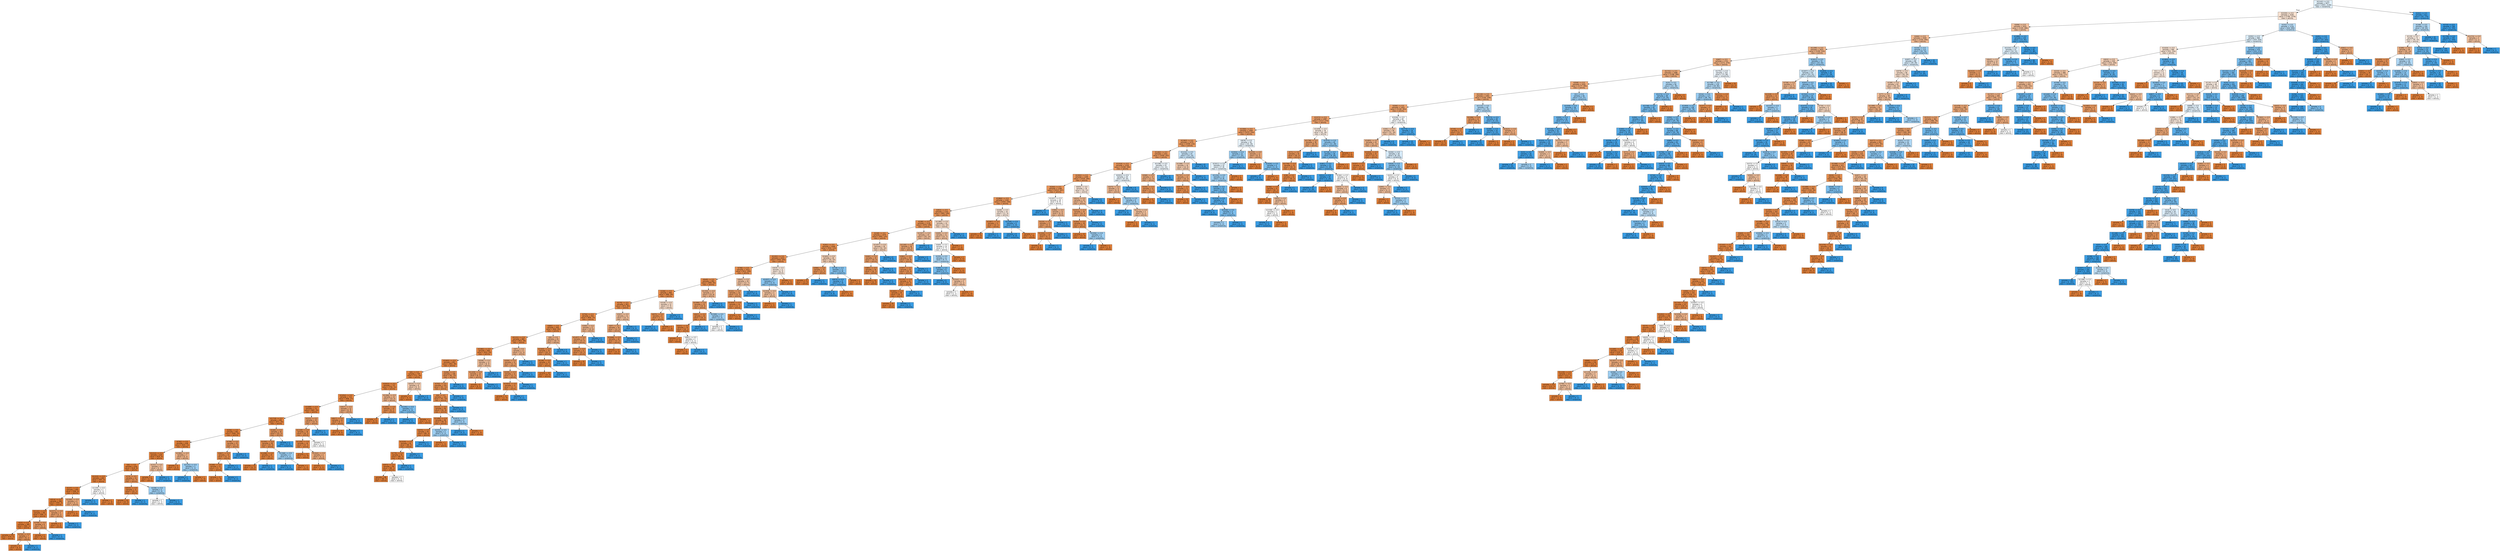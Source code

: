 digraph Tree {
node [shape=box, style="filled", color="black", fontname="helvetica"] ;
edge [fontname="helvetica"] ;
0 [label="X[1142] <= 0.5\nsamples = 3977\nvalue = [1831, 2146]\nclass = nonactivity", fillcolor="#e2f1fb"] ;
1 [label="X[1535] <= 0.5\nsamples = 3165\nvalue = [1789, 1376]\nclass = activity", fillcolor="#f9e2d1"] ;
0 -> 1 [labeldistance=2.5, labelangle=45, headlabel="True"] ;
2 [label="X[696] <= 0.5\nsamples = 2031\nvalue = [1345, 686]\nclass = activity", fillcolor="#f2c19e"] ;
1 -> 2 ;
3 [label="X[464] <= 0.5\nsamples = 1928\nvalue = [1334, 594]\nclass = activity", fillcolor="#f1b991"] ;
2 -> 3 ;
4 [label="X[1299] <= 0.5\nsamples = 1815\nvalue = [1295, 520]\nclass = activity", fillcolor="#efb489"] ;
3 -> 4 ;
5 [label="X[687] <= 0.5\nsamples = 1741\nvalue = [1271, 470]\nclass = activity", fillcolor="#efb082"] ;
4 -> 5 ;
6 [label="X[1741] <= 0.5\nsamples = 1588\nvalue = [1198, 390]\nclass = activity", fillcolor="#edaa79"] ;
5 -> 6 ;
7 [label="X[508] <= 0.5\nsamples = 1532\nvalue = [1177, 355]\nclass = activity", fillcolor="#eda775"] ;
6 -> 7 ;
8 [label="X[1130] <= 0.5\nsamples = 1492\nvalue = [1164, 328]\nclass = activity", fillcolor="#eca571"] ;
7 -> 8 ;
9 [label="X[590] <= 0.5\nsamples = 1452\nvalue = [1149, 303]\nclass = activity", fillcolor="#eca26d"] ;
8 -> 9 ;
10 [label="X[1572] <= 0.5\nsamples = 1387\nvalue = [1117, 270]\nclass = activity", fillcolor="#eb9f69"] ;
9 -> 10 ;
11 [label="X[1584] <= 0.5\nsamples = 1309\nvalue = [1075, 234]\nclass = activity", fillcolor="#eb9c64"] ;
10 -> 11 ;
12 [label="X[1363] <= 0.5\nsamples = 1275\nvalue = [1059, 216]\nclass = activity", fillcolor="#ea9b61"] ;
11 -> 12 ;
13 [label="X[1462] <= 0.5\nsamples = 1251\nvalue = [1049, 202]\nclass = activity", fillcolor="#ea995f"] ;
12 -> 13 ;
14 [label="X[1016] <= 0.5\nsamples = 1228\nvalue = [1038, 190]\nclass = activity", fillcolor="#ea985d"] ;
13 -> 14 ;
15 [label="X[1932] <= 0.5\nsamples = 1209\nvalue = [1029, 180]\nclass = activity", fillcolor="#ea975c"] ;
14 -> 15 ;
16 [label="X[344] <= 0.5\nsamples = 1180\nvalue = [1013, 167]\nclass = activity", fillcolor="#e9965a"] ;
15 -> 16 ;
17 [label="X[1864] <= 0.5\nsamples = 1162\nvalue = [1004, 158]\nclass = activity", fillcolor="#e99558"] ;
16 -> 17 ;
18 [label="X[953] <= 0.5\nsamples = 1142\nvalue = [993, 149]\nclass = activity", fillcolor="#e99457"] ;
17 -> 18 ;
19 [label="X[180] <= 0.5\nsamples = 1118\nvalue = [979, 139]\nclass = activity", fillcolor="#e99355"] ;
18 -> 19 ;
20 [label="X[248] <= 0.5\nsamples = 1075\nvalue = [950, 125]\nclass = activity", fillcolor="#e89253"] ;
19 -> 20 ;
21 [label="X[261] <= 0.5\nsamples = 1049\nvalue = [934, 115]\nclass = activity", fillcolor="#e89151"] ;
20 -> 21 ;
22 [label="X[1201] <= 0.5\nsamples = 1023\nvalue = [918, 105]\nclass = activity", fillcolor="#e88f50"] ;
21 -> 22 ;
23 [label="X[786] <= 0.5\nsamples = 1012\nvalue = [912, 100]\nclass = activity", fillcolor="#e88f4f"] ;
22 -> 23 ;
24 [label="X[649] <= 0.5\nsamples = 992\nvalue = [899, 93]\nclass = activity", fillcolor="#e88e4d"] ;
23 -> 24 ;
25 [label="X[266] <= 0.5\nsamples = 965\nvalue = [880, 85]\nclass = activity", fillcolor="#e88d4c"] ;
24 -> 25 ;
26 [label="X[276] <= 0.5\nsamples = 953\nvalue = [873, 80]\nclass = activity", fillcolor="#e78d4b"] ;
25 -> 26 ;
27 [label="X[754] <= 0.5\nsamples = 932\nvalue = [859, 73]\nclass = activity", fillcolor="#e78c4a"] ;
26 -> 27 ;
28 [label="X[883] <= 0.5\nsamples = 905\nvalue = [840, 65]\nclass = activity", fillcolor="#e78b48"] ;
27 -> 28 ;
29 [label="X[1121] <= 0.5\nsamples = 880\nvalue = [822, 58]\nclass = activity", fillcolor="#e78a47"] ;
28 -> 29 ;
30 [label="X[1981] <= 0.5\nsamples = 863\nvalue = [810, 53]\nclass = activity", fillcolor="#e78946"] ;
29 -> 30 ;
31 [label="X[1602] <= 0.5\nsamples = 851\nvalue = [802, 49]\nclass = activity", fillcolor="#e78945"] ;
30 -> 31 ;
32 [label="X[0] <= 0.5\nsamples = 745\nvalue = [711, 34]\nclass = activity", fillcolor="#e68742"] ;
31 -> 32 ;
33 [label="X[2022] <= 0.5\nsamples = 737\nvalue = [706, 31]\nclass = activity", fillcolor="#e68742"] ;
32 -> 33 ;
34 [label="X[1054] <= 0.5\nsamples = 723\nvalue = [696, 27]\nclass = activity", fillcolor="#e68641"] ;
33 -> 34 ;
35 [label="X[1689] <= 0.5\nsamples = 711\nvalue = [687, 24]\nclass = activity", fillcolor="#e68540"] ;
34 -> 35 ;
36 [label="X[1719] <= 0.5\nsamples = 691\nvalue = [671, 20]\nclass = activity", fillcolor="#e6853f"] ;
35 -> 36 ;
37 [label="X[206] <= 0.5\nsamples = 661\nvalue = [646, 15]\nclass = activity", fillcolor="#e6843e"] ;
36 -> 37 ;
38 [label="X[762] <= 0.5\nsamples = 636\nvalue = [625, 11]\nclass = activity", fillcolor="#e5833c"] ;
37 -> 38 ;
39 [label="X[1212] <= 0.5\nsamples = 629\nvalue = [620, 9]\nclass = activity", fillcolor="#e5833c"] ;
38 -> 39 ;
40 [label="X[6] <= 0.5\nsamples = 626\nvalue = [618, 8]\nclass = activity", fillcolor="#e5833c"] ;
39 -> 40 ;
41 [label="X[1315] <= 0.5\nsamples = 602\nvalue = [597, 5]\nclass = activity", fillcolor="#e5823b"] ;
40 -> 41 ;
42 [label="X[137] <= 0.5\nsamples = 600\nvalue = [596, 4]\nclass = activity", fillcolor="#e5823a"] ;
41 -> 42 ;
43 [label="X[514] <= 0.5\nsamples = 596\nvalue = [593, 3]\nclass = activity", fillcolor="#e5823a"] ;
42 -> 43 ;
44 [label="X[1141] <= 0.5\nsamples = 591\nvalue = [589, 2]\nclass = activity", fillcolor="#e5813a"] ;
43 -> 44 ;
45 [label="X[22] <= 0.5\nsamples = 585\nvalue = [584, 1]\nclass = activity", fillcolor="#e58139"] ;
44 -> 45 ;
46 [label="samples = 578\nvalue = [578, 0]\nclass = activity", fillcolor="#e58139"] ;
45 -> 46 ;
47 [label="X[703] <= 0.5\nsamples = 7\nvalue = [6, 1]\nclass = activity", fillcolor="#e9965a"] ;
45 -> 47 ;
48 [label="samples = 6\nvalue = [6, 0]\nclass = activity", fillcolor="#e58139"] ;
47 -> 48 ;
49 [label="samples = 1\nvalue = [0, 1]\nclass = nonactivity", fillcolor="#399de5"] ;
47 -> 49 ;
50 [label="X[759] <= 0.5\nsamples = 6\nvalue = [5, 1]\nclass = activity", fillcolor="#ea9a61"] ;
44 -> 50 ;
51 [label="samples = 5\nvalue = [5, 0]\nclass = activity", fillcolor="#e58139"] ;
50 -> 51 ;
52 [label="samples = 1\nvalue = [0, 1]\nclass = nonactivity", fillcolor="#399de5"] ;
50 -> 52 ;
53 [label="X[1571] <= 0.5\nsamples = 5\nvalue = [4, 1]\nclass = activity", fillcolor="#eca06a"] ;
43 -> 53 ;
54 [label="samples = 4\nvalue = [4, 0]\nclass = activity", fillcolor="#e58139"] ;
53 -> 54 ;
55 [label="samples = 1\nvalue = [0, 1]\nclass = nonactivity", fillcolor="#399de5"] ;
53 -> 55 ;
56 [label="X[1565] <= 0.5\nsamples = 4\nvalue = [3, 1]\nclass = activity", fillcolor="#eeab7b"] ;
42 -> 56 ;
57 [label="samples = 3\nvalue = [3, 0]\nclass = activity", fillcolor="#e58139"] ;
56 -> 57 ;
58 [label="samples = 1\nvalue = [0, 1]\nclass = nonactivity", fillcolor="#399de5"] ;
56 -> 58 ;
59 [label="X[1209] <= 0.5\nsamples = 2\nvalue = [1, 1]\nclass = activity", fillcolor="#ffffff"] ;
41 -> 59 ;
60 [label="samples = 1\nvalue = [0, 1]\nclass = nonactivity", fillcolor="#399de5"] ;
59 -> 60 ;
61 [label="samples = 1\nvalue = [1, 0]\nclass = activity", fillcolor="#e58139"] ;
59 -> 61 ;
62 [label="X[74] <= 0.5\nsamples = 24\nvalue = [21, 3]\nclass = activity", fillcolor="#e99355"] ;
40 -> 62 ;
63 [label="X[915] <= 0.5\nsamples = 21\nvalue = [20, 1]\nclass = activity", fillcolor="#e68743"] ;
62 -> 63 ;
64 [label="samples = 20\nvalue = [20, 0]\nclass = activity", fillcolor="#e58139"] ;
63 -> 64 ;
65 [label="samples = 1\nvalue = [0, 1]\nclass = nonactivity", fillcolor="#399de5"] ;
63 -> 65 ;
66 [label="X[158] <= 0.5\nsamples = 3\nvalue = [1, 2]\nclass = nonactivity", fillcolor="#9ccef2"] ;
62 -> 66 ;
67 [label="samples = 2\nvalue = [1, 1]\nclass = activity", fillcolor="#ffffff"] ;
66 -> 67 ;
68 [label="samples = 1\nvalue = [0, 1]\nclass = nonactivity", fillcolor="#399de5"] ;
66 -> 68 ;
69 [label="X[152] <= 0.5\nsamples = 3\nvalue = [2, 1]\nclass = activity", fillcolor="#f2c09c"] ;
39 -> 69 ;
70 [label="samples = 2\nvalue = [2, 0]\nclass = activity", fillcolor="#e58139"] ;
69 -> 70 ;
71 [label="samples = 1\nvalue = [0, 1]\nclass = nonactivity", fillcolor="#399de5"] ;
69 -> 71 ;
72 [label="X[1982] <= 0.5\nsamples = 7\nvalue = [5, 2]\nclass = activity", fillcolor="#efb388"] ;
38 -> 72 ;
73 [label="samples = 4\nvalue = [4, 0]\nclass = activity", fillcolor="#e58139"] ;
72 -> 73 ;
74 [label="X[1141] <= 0.5\nsamples = 3\nvalue = [1, 2]\nclass = nonactivity", fillcolor="#9ccef2"] ;
72 -> 74 ;
75 [label="samples = 2\nvalue = [0, 2]\nclass = nonactivity", fillcolor="#399de5"] ;
74 -> 75 ;
76 [label="samples = 1\nvalue = [1, 0]\nclass = activity", fillcolor="#e58139"] ;
74 -> 76 ;
77 [label="X[796] <= 0.5\nsamples = 25\nvalue = [21, 4]\nclass = activity", fillcolor="#ea995f"] ;
37 -> 77 ;
78 [label="X[667] <= 0.5\nsamples = 23\nvalue = [21, 2]\nclass = activity", fillcolor="#e78d4c"] ;
77 -> 78 ;
79 [label="X[268] <= 0.5\nsamples = 22\nvalue = [21, 1]\nclass = activity", fillcolor="#e68742"] ;
78 -> 79 ;
80 [label="samples = 21\nvalue = [21, 0]\nclass = activity", fillcolor="#e58139"] ;
79 -> 80 ;
81 [label="samples = 1\nvalue = [0, 1]\nclass = nonactivity", fillcolor="#399de5"] ;
79 -> 81 ;
82 [label="samples = 1\nvalue = [0, 1]\nclass = nonactivity", fillcolor="#399de5"] ;
78 -> 82 ;
83 [label="samples = 2\nvalue = [0, 2]\nclass = nonactivity", fillcolor="#399de5"] ;
77 -> 83 ;
84 [label="X[160] <= 0.5\nsamples = 30\nvalue = [25, 5]\nclass = activity", fillcolor="#ea9a61"] ;
36 -> 84 ;
85 [label="X[1592] <= 0.5\nsamples = 28\nvalue = [25, 3]\nclass = activity", fillcolor="#e89051"] ;
84 -> 85 ;
86 [label="X[1098] <= 0.5\nsamples = 25\nvalue = [24, 1]\nclass = activity", fillcolor="#e68641"] ;
85 -> 86 ;
87 [label="samples = 24\nvalue = [24, 0]\nclass = activity", fillcolor="#e58139"] ;
86 -> 87 ;
88 [label="samples = 1\nvalue = [0, 1]\nclass = nonactivity", fillcolor="#399de5"] ;
86 -> 88 ;
89 [label="X[1368] <= 0.5\nsamples = 3\nvalue = [1, 2]\nclass = nonactivity", fillcolor="#9ccef2"] ;
85 -> 89 ;
90 [label="samples = 2\nvalue = [0, 2]\nclass = nonactivity", fillcolor="#399de5"] ;
89 -> 90 ;
91 [label="samples = 1\nvalue = [1, 0]\nclass = activity", fillcolor="#e58139"] ;
89 -> 91 ;
92 [label="samples = 2\nvalue = [0, 2]\nclass = nonactivity", fillcolor="#399de5"] ;
84 -> 92 ;
93 [label="X[222] <= 0.5\nsamples = 20\nvalue = [16, 4]\nclass = activity", fillcolor="#eca06a"] ;
35 -> 93 ;
94 [label="X[1349] <= 0.5\nsamples = 18\nvalue = [16, 2]\nclass = activity", fillcolor="#e89152"] ;
93 -> 94 ;
95 [label="X[1204] <= 0.5\nsamples = 16\nvalue = [15, 1]\nclass = activity", fillcolor="#e78946"] ;
94 -> 95 ;
96 [label="samples = 12\nvalue = [12, 0]\nclass = activity", fillcolor="#e58139"] ;
95 -> 96 ;
97 [label="X[1943] <= 0.5\nsamples = 4\nvalue = [3, 1]\nclass = activity", fillcolor="#eeab7b"] ;
95 -> 97 ;
98 [label="samples = 3\nvalue = [3, 0]\nclass = activity", fillcolor="#e58139"] ;
97 -> 98 ;
99 [label="samples = 1\nvalue = [0, 1]\nclass = nonactivity", fillcolor="#399de5"] ;
97 -> 99 ;
100 [label="samples = 2\nvalue = [1, 1]\nclass = activity", fillcolor="#ffffff"] ;
94 -> 100 ;
101 [label="samples = 2\nvalue = [0, 2]\nclass = nonactivity", fillcolor="#399de5"] ;
93 -> 101 ;
102 [label="X[927] <= 0.5\nsamples = 12\nvalue = [9, 3]\nclass = activity", fillcolor="#eeab7b"] ;
34 -> 102 ;
103 [label="X[817] <= 0.5\nsamples = 10\nvalue = [9, 1]\nclass = activity", fillcolor="#e88f4f"] ;
102 -> 103 ;
104 [label="samples = 9\nvalue = [9, 0]\nclass = activity", fillcolor="#e58139"] ;
103 -> 104 ;
105 [label="samples = 1\nvalue = [0, 1]\nclass = nonactivity", fillcolor="#399de5"] ;
103 -> 105 ;
106 [label="samples = 2\nvalue = [0, 2]\nclass = nonactivity", fillcolor="#399de5"] ;
102 -> 106 ;
107 [label="X[1384] <= 0.5\nsamples = 14\nvalue = [10, 4]\nclass = activity", fillcolor="#efb388"] ;
33 -> 107 ;
108 [label="X[1855] <= 0.5\nsamples = 10\nvalue = [9, 1]\nclass = activity", fillcolor="#e88f4f"] ;
107 -> 108 ;
109 [label="samples = 9\nvalue = [9, 0]\nclass = activity", fillcolor="#e58139"] ;
108 -> 109 ;
110 [label="samples = 1\nvalue = [0, 1]\nclass = nonactivity", fillcolor="#399de5"] ;
108 -> 110 ;
111 [label="X[1292] <= 0.5\nsamples = 4\nvalue = [1, 3]\nclass = nonactivity", fillcolor="#7bbeee"] ;
107 -> 111 ;
112 [label="samples = 3\nvalue = [0, 3]\nclass = nonactivity", fillcolor="#399de5"] ;
111 -> 112 ;
113 [label="samples = 1\nvalue = [1, 0]\nclass = activity", fillcolor="#e58139"] ;
111 -> 113 ;
114 [label="X[314] <= 0.5\nsamples = 8\nvalue = [5, 3]\nclass = activity", fillcolor="#f5cdb0"] ;
32 -> 114 ;
115 [label="samples = 5\nvalue = [5, 0]\nclass = activity", fillcolor="#e58139"] ;
114 -> 115 ;
116 [label="samples = 3\nvalue = [0, 3]\nclass = nonactivity", fillcolor="#399de5"] ;
114 -> 116 ;
117 [label="X[406] <= 0.5\nsamples = 106\nvalue = [91, 15]\nclass = activity", fillcolor="#e9965a"] ;
31 -> 117 ;
118 [label="X[702] <= 0.5\nsamples = 103\nvalue = [91, 12]\nclass = activity", fillcolor="#e89253"] ;
117 -> 118 ;
119 [label="X[8] <= 0.5\nsamples = 101\nvalue = [91, 10]\nclass = activity", fillcolor="#e88f4f"] ;
118 -> 119 ;
120 [label="X[122] <= 0.5\nsamples = 99\nvalue = [91, 8]\nclass = activity", fillcolor="#e78c4a"] ;
119 -> 120 ;
121 [label="X[1494] <= 0.5\nsamples = 96\nvalue = [90, 6]\nclass = activity", fillcolor="#e78946"] ;
120 -> 121 ;
122 [label="X[970] <= 0.5\nsamples = 93\nvalue = [89, 4]\nclass = activity", fillcolor="#e68742"] ;
121 -> 122 ;
123 [label="X[1529] <= 0.5\nsamples = 92\nvalue = [89, 3]\nclass = activity", fillcolor="#e68540"] ;
122 -> 123 ;
124 [label="X[779] <= 0.5\nsamples = 91\nvalue = [89, 2]\nclass = activity", fillcolor="#e6843d"] ;
123 -> 124 ;
125 [label="X[972] <= 0.5\nsamples = 90\nvalue = [89, 1]\nclass = activity", fillcolor="#e5823b"] ;
124 -> 125 ;
126 [label="samples = 88\nvalue = [88, 0]\nclass = activity", fillcolor="#e58139"] ;
125 -> 126 ;
127 [label="samples = 2\nvalue = [1, 1]\nclass = activity", fillcolor="#ffffff"] ;
125 -> 127 ;
128 [label="samples = 1\nvalue = [0, 1]\nclass = nonactivity", fillcolor="#399de5"] ;
124 -> 128 ;
129 [label="samples = 1\nvalue = [0, 1]\nclass = nonactivity", fillcolor="#399de5"] ;
123 -> 129 ;
130 [label="samples = 1\nvalue = [0, 1]\nclass = nonactivity", fillcolor="#399de5"] ;
122 -> 130 ;
131 [label="X[233] <= 0.5\nsamples = 3\nvalue = [1, 2]\nclass = nonactivity", fillcolor="#9ccef2"] ;
121 -> 131 ;
132 [label="samples = 1\nvalue = [1, 0]\nclass = activity", fillcolor="#e58139"] ;
131 -> 132 ;
133 [label="samples = 2\nvalue = [0, 2]\nclass = nonactivity", fillcolor="#399de5"] ;
131 -> 133 ;
134 [label="X[1813] <= 0.5\nsamples = 3\nvalue = [1, 2]\nclass = nonactivity", fillcolor="#9ccef2"] ;
120 -> 134 ;
135 [label="samples = 2\nvalue = [0, 2]\nclass = nonactivity", fillcolor="#399de5"] ;
134 -> 135 ;
136 [label="samples = 1\nvalue = [1, 0]\nclass = activity", fillcolor="#e58139"] ;
134 -> 136 ;
137 [label="samples = 2\nvalue = [0, 2]\nclass = nonactivity", fillcolor="#399de5"] ;
119 -> 137 ;
138 [label="samples = 2\nvalue = [0, 2]\nclass = nonactivity", fillcolor="#399de5"] ;
118 -> 138 ;
139 [label="samples = 3\nvalue = [0, 3]\nclass = nonactivity", fillcolor="#399de5"] ;
117 -> 139 ;
140 [label="X[558] <= 0.5\nsamples = 12\nvalue = [8, 4]\nclass = activity", fillcolor="#f2c09c"] ;
30 -> 140 ;
141 [label="X[1459] <= 0.5\nsamples = 10\nvalue = [8, 2]\nclass = activity", fillcolor="#eca06a"] ;
140 -> 141 ;
142 [label="samples = 8\nvalue = [8, 0]\nclass = activity", fillcolor="#e58139"] ;
141 -> 142 ;
143 [label="samples = 2\nvalue = [0, 2]\nclass = nonactivity", fillcolor="#399de5"] ;
141 -> 143 ;
144 [label="samples = 2\nvalue = [0, 2]\nclass = nonactivity", fillcolor="#399de5"] ;
140 -> 144 ;
145 [label="X[87] <= 0.5\nsamples = 17\nvalue = [12, 5]\nclass = activity", fillcolor="#f0b58b"] ;
29 -> 145 ;
146 [label="X[350] <= 0.5\nsamples = 15\nvalue = [12, 3]\nclass = activity", fillcolor="#eca06a"] ;
145 -> 146 ;
147 [label="X[205] <= 0.5\nsamples = 14\nvalue = [12, 2]\nclass = activity", fillcolor="#e9965a"] ;
146 -> 147 ;
148 [label="X[1924] <= 0.5\nsamples = 13\nvalue = [12, 1]\nclass = activity", fillcolor="#e78c49"] ;
147 -> 148 ;
149 [label="samples = 12\nvalue = [12, 0]\nclass = activity", fillcolor="#e58139"] ;
148 -> 149 ;
150 [label="samples = 1\nvalue = [0, 1]\nclass = nonactivity", fillcolor="#399de5"] ;
148 -> 150 ;
151 [label="samples = 1\nvalue = [0, 1]\nclass = nonactivity", fillcolor="#399de5"] ;
147 -> 151 ;
152 [label="samples = 1\nvalue = [0, 1]\nclass = nonactivity", fillcolor="#399de5"] ;
146 -> 152 ;
153 [label="samples = 2\nvalue = [0, 2]\nclass = nonactivity", fillcolor="#399de5"] ;
145 -> 153 ;
154 [label="X[9] <= 0.5\nsamples = 25\nvalue = [18, 7]\nclass = activity", fillcolor="#efb286"] ;
28 -> 154 ;
155 [label="X[1945] <= 0.5\nsamples = 20\nvalue = [18, 2]\nclass = activity", fillcolor="#e88f4f"] ;
154 -> 155 ;
156 [label="X[158] <= 0.5\nsamples = 19\nvalue = [18, 1]\nclass = activity", fillcolor="#e68844"] ;
155 -> 156 ;
157 [label="samples = 18\nvalue = [18, 0]\nclass = activity", fillcolor="#e58139"] ;
156 -> 157 ;
158 [label="samples = 1\nvalue = [0, 1]\nclass = nonactivity", fillcolor="#399de5"] ;
156 -> 158 ;
159 [label="samples = 1\nvalue = [0, 1]\nclass = nonactivity", fillcolor="#399de5"] ;
155 -> 159 ;
160 [label="samples = 5\nvalue = [0, 5]\nclass = nonactivity", fillcolor="#399de5"] ;
154 -> 160 ;
161 [label="X[383] <= 0.5\nsamples = 27\nvalue = [19, 8]\nclass = activity", fillcolor="#f0b68c"] ;
27 -> 161 ;
162 [label="X[1457] <= 0.5\nsamples = 23\nvalue = [19, 4]\nclass = activity", fillcolor="#ea9c63"] ;
161 -> 162 ;
163 [label="X[997] <= 0.5\nsamples = 21\nvalue = [19, 2]\nclass = activity", fillcolor="#e88e4e"] ;
162 -> 163 ;
164 [label="samples = 19\nvalue = [19, 0]\nclass = activity", fillcolor="#e58139"] ;
163 -> 164 ;
165 [label="samples = 2\nvalue = [0, 2]\nclass = nonactivity", fillcolor="#399de5"] ;
163 -> 165 ;
166 [label="samples = 2\nvalue = [0, 2]\nclass = nonactivity", fillcolor="#399de5"] ;
162 -> 166 ;
167 [label="samples = 4\nvalue = [0, 4]\nclass = nonactivity", fillcolor="#399de5"] ;
161 -> 167 ;
168 [label="X[507] <= 0.5\nsamples = 21\nvalue = [14, 7]\nclass = activity", fillcolor="#f2c09c"] ;
26 -> 168 ;
169 [label="X[87] <= 0.5\nsamples = 18\nvalue = [14, 4]\nclass = activity", fillcolor="#eca572"] ;
168 -> 169 ;
170 [label="X[1848] <= 0.5\nsamples = 16\nvalue = [14, 2]\nclass = activity", fillcolor="#e99355"] ;
169 -> 170 ;
171 [label="samples = 14\nvalue = [14, 0]\nclass = activity", fillcolor="#e58139"] ;
170 -> 171 ;
172 [label="samples = 2\nvalue = [0, 2]\nclass = nonactivity", fillcolor="#399de5"] ;
170 -> 172 ;
173 [label="samples = 2\nvalue = [0, 2]\nclass = nonactivity", fillcolor="#399de5"] ;
169 -> 173 ;
174 [label="samples = 3\nvalue = [0, 3]\nclass = nonactivity", fillcolor="#399de5"] ;
168 -> 174 ;
175 [label="X[318] <= 0.5\nsamples = 12\nvalue = [7, 5]\nclass = activity", fillcolor="#f8dbc6"] ;
25 -> 175 ;
176 [label="X[875] <= 0.5\nsamples = 8\nvalue = [7, 1]\nclass = activity", fillcolor="#e99355"] ;
175 -> 176 ;
177 [label="samples = 1\nvalue = [0, 1]\nclass = nonactivity", fillcolor="#399de5"] ;
176 -> 177 ;
178 [label="samples = 7\nvalue = [7, 0]\nclass = activity", fillcolor="#e58139"] ;
176 -> 178 ;
179 [label="samples = 4\nvalue = [0, 4]\nclass = nonactivity", fillcolor="#399de5"] ;
175 -> 179 ;
180 [label="X[1304] <= 0.5\nsamples = 27\nvalue = [19, 8]\nclass = activity", fillcolor="#f0b68c"] ;
24 -> 180 ;
181 [label="X[1990] <= 0.5\nsamples = 23\nvalue = [19, 4]\nclass = activity", fillcolor="#ea9c63"] ;
180 -> 181 ;
182 [label="X[637] <= 0.5\nsamples = 20\nvalue = [18, 2]\nclass = activity", fillcolor="#e88f4f"] ;
181 -> 182 ;
183 [label="X[221] <= 0.5\nsamples = 19\nvalue = [18, 1]\nclass = activity", fillcolor="#e68844"] ;
182 -> 183 ;
184 [label="samples = 17\nvalue = [17, 0]\nclass = activity", fillcolor="#e58139"] ;
183 -> 184 ;
185 [label="X[841] <= 0.5\nsamples = 2\nvalue = [1, 1]\nclass = activity", fillcolor="#ffffff"] ;
183 -> 185 ;
186 [label="samples = 1\nvalue = [1, 0]\nclass = activity", fillcolor="#e58139"] ;
185 -> 186 ;
187 [label="samples = 1\nvalue = [0, 1]\nclass = nonactivity", fillcolor="#399de5"] ;
185 -> 187 ;
188 [label="samples = 1\nvalue = [0, 1]\nclass = nonactivity", fillcolor="#399de5"] ;
182 -> 188 ;
189 [label="X[1589] <= 0.5\nsamples = 3\nvalue = [1, 2]\nclass = nonactivity", fillcolor="#9ccef2"] ;
181 -> 189 ;
190 [label="samples = 2\nvalue = [1, 1]\nclass = activity", fillcolor="#ffffff"] ;
189 -> 190 ;
191 [label="samples = 1\nvalue = [0, 1]\nclass = nonactivity", fillcolor="#399de5"] ;
189 -> 191 ;
192 [label="samples = 4\nvalue = [0, 4]\nclass = nonactivity", fillcolor="#399de5"] ;
180 -> 192 ;
193 [label="X[843] <= 0.5\nsamples = 20\nvalue = [13, 7]\nclass = activity", fillcolor="#f3c5a4"] ;
23 -> 193 ;
194 [label="X[161] <= 0.5\nsamples = 16\nvalue = [13, 3]\nclass = activity", fillcolor="#eb9e67"] ;
193 -> 194 ;
195 [label="X[1835] <= 0.5\nsamples = 14\nvalue = [13, 1]\nclass = activity", fillcolor="#e78b48"] ;
194 -> 195 ;
196 [label="samples = 13\nvalue = [13, 0]\nclass = activity", fillcolor="#e58139"] ;
195 -> 196 ;
197 [label="samples = 1\nvalue = [0, 1]\nclass = nonactivity", fillcolor="#399de5"] ;
195 -> 197 ;
198 [label="samples = 2\nvalue = [0, 2]\nclass = nonactivity", fillcolor="#399de5"] ;
194 -> 198 ;
199 [label="samples = 4\nvalue = [0, 4]\nclass = nonactivity", fillcolor="#399de5"] ;
193 -> 199 ;
200 [label="X[929] <= 0.5\nsamples = 11\nvalue = [6, 5]\nclass = activity", fillcolor="#fbeade"] ;
22 -> 200 ;
201 [label="X[1057] <= 0.5\nsamples = 7\nvalue = [2, 5]\nclass = nonactivity", fillcolor="#88c4ef"] ;
200 -> 201 ;
202 [label="X[1928] <= 0.5\nsamples = 3\nvalue = [2, 1]\nclass = activity", fillcolor="#f2c09c"] ;
201 -> 202 ;
203 [label="samples = 2\nvalue = [2, 0]\nclass = activity", fillcolor="#e58139"] ;
202 -> 203 ;
204 [label="samples = 1\nvalue = [0, 1]\nclass = nonactivity", fillcolor="#399de5"] ;
202 -> 204 ;
205 [label="samples = 4\nvalue = [0, 4]\nclass = nonactivity", fillcolor="#399de5"] ;
201 -> 205 ;
206 [label="samples = 4\nvalue = [4, 0]\nclass = activity", fillcolor="#e58139"] ;
200 -> 206 ;
207 [label="X[1602] <= 0.5\nsamples = 26\nvalue = [16, 10]\nclass = activity", fillcolor="#f5d0b5"] ;
21 -> 207 ;
208 [label="X[966] <= 0.5\nsamples = 15\nvalue = [13, 2]\nclass = activity", fillcolor="#e99457"] ;
207 -> 208 ;
209 [label="samples = 13\nvalue = [13, 0]\nclass = activity", fillcolor="#e58139"] ;
208 -> 209 ;
210 [label="samples = 2\nvalue = [0, 2]\nclass = nonactivity", fillcolor="#399de5"] ;
208 -> 210 ;
211 [label="X[718] <= 0.5\nsamples = 11\nvalue = [3, 8]\nclass = nonactivity", fillcolor="#83c2ef"] ;
207 -> 211 ;
212 [label="X[873] <= 0.5\nsamples = 9\nvalue = [1, 8]\nclass = nonactivity", fillcolor="#52a9e8"] ;
211 -> 212 ;
213 [label="samples = 8\nvalue = [0, 8]\nclass = nonactivity", fillcolor="#399de5"] ;
212 -> 213 ;
214 [label="samples = 1\nvalue = [1, 0]\nclass = activity", fillcolor="#e58139"] ;
212 -> 214 ;
215 [label="samples = 2\nvalue = [2, 0]\nclass = activity", fillcolor="#e58139"] ;
211 -> 215 ;
216 [label="X[1457] <= 0.5\nsamples = 26\nvalue = [16, 10]\nclass = activity", fillcolor="#f5d0b5"] ;
20 -> 216 ;
217 [label="X[462] <= 0.5\nsamples = 20\nvalue = [16, 4]\nclass = activity", fillcolor="#eca06a"] ;
216 -> 217 ;
218 [label="X[881] <= 0.5\nsamples = 18\nvalue = [16, 2]\nclass = activity", fillcolor="#e89152"] ;
217 -> 218 ;
219 [label="samples = 16\nvalue = [16, 0]\nclass = activity", fillcolor="#e58139"] ;
218 -> 219 ;
220 [label="samples = 2\nvalue = [0, 2]\nclass = nonactivity", fillcolor="#399de5"] ;
218 -> 220 ;
221 [label="samples = 2\nvalue = [0, 2]\nclass = nonactivity", fillcolor="#399de5"] ;
217 -> 221 ;
222 [label="samples = 6\nvalue = [0, 6]\nclass = nonactivity", fillcolor="#399de5"] ;
216 -> 222 ;
223 [label="X[1507] <= 0.5\nsamples = 43\nvalue = [29, 14]\nclass = activity", fillcolor="#f2be99"] ;
19 -> 223 ;
224 [label="X[1165] <= 0.5\nsamples = 38\nvalue = [29, 9]\nclass = activity", fillcolor="#eda876"] ;
223 -> 224 ;
225 [label="X[981] <= 0.5\nsamples = 35\nvalue = [29, 6]\nclass = activity", fillcolor="#ea9b62"] ;
224 -> 225 ;
226 [label="X[587] <= 0.5\nsamples = 33\nvalue = [29, 4]\nclass = activity", fillcolor="#e99254"] ;
225 -> 226 ;
227 [label="X[1232] <= 0.5\nsamples = 31\nvalue = [29, 2]\nclass = activity", fillcolor="#e78a47"] ;
226 -> 227 ;
228 [label="X[1663] <= 0.5\nsamples = 30\nvalue = [29, 1]\nclass = activity", fillcolor="#e68540"] ;
227 -> 228 ;
229 [label="samples = 29\nvalue = [29, 0]\nclass = activity", fillcolor="#e58139"] ;
228 -> 229 ;
230 [label="samples = 1\nvalue = [0, 1]\nclass = nonactivity", fillcolor="#399de5"] ;
228 -> 230 ;
231 [label="samples = 1\nvalue = [0, 1]\nclass = nonactivity", fillcolor="#399de5"] ;
227 -> 231 ;
232 [label="samples = 2\nvalue = [0, 2]\nclass = nonactivity", fillcolor="#399de5"] ;
226 -> 232 ;
233 [label="samples = 2\nvalue = [0, 2]\nclass = nonactivity", fillcolor="#399de5"] ;
225 -> 233 ;
234 [label="samples = 3\nvalue = [0, 3]\nclass = nonactivity", fillcolor="#399de5"] ;
224 -> 234 ;
235 [label="samples = 5\nvalue = [0, 5]\nclass = nonactivity", fillcolor="#399de5"] ;
223 -> 235 ;
236 [label="X[1385] <= 0.5\nsamples = 24\nvalue = [14, 10]\nclass = activity", fillcolor="#f8dbc6"] ;
18 -> 236 ;
237 [label="X[695] <= 0.5\nsamples = 21\nvalue = [14, 7]\nclass = activity", fillcolor="#f2c09c"] ;
236 -> 237 ;
238 [label="X[669] <= 0.5\nsamples = 14\nvalue = [7, 7]\nclass = activity", fillcolor="#ffffff"] ;
237 -> 238 ;
239 [label="X[255] <= 0.5\nsamples = 11\nvalue = [4, 7]\nclass = nonactivity", fillcolor="#aad5f4"] ;
238 -> 239 ;
240 [label="X[380] <= 0.5\nsamples = 9\nvalue = [2, 7]\nclass = nonactivity", fillcolor="#72b9ec"] ;
239 -> 240 ;
241 [label="samples = 6\nvalue = [0, 6]\nclass = nonactivity", fillcolor="#399de5"] ;
240 -> 241 ;
242 [label="X[1542] <= 0.5\nsamples = 3\nvalue = [2, 1]\nclass = activity", fillcolor="#f2c09c"] ;
240 -> 242 ;
243 [label="samples = 2\nvalue = [1, 1]\nclass = activity", fillcolor="#ffffff"] ;
242 -> 243 ;
244 [label="samples = 1\nvalue = [1, 0]\nclass = activity", fillcolor="#e58139"] ;
242 -> 244 ;
245 [label="samples = 2\nvalue = [2, 0]\nclass = activity", fillcolor="#e58139"] ;
239 -> 245 ;
246 [label="samples = 3\nvalue = [3, 0]\nclass = activity", fillcolor="#e58139"] ;
238 -> 246 ;
247 [label="samples = 7\nvalue = [7, 0]\nclass = activity", fillcolor="#e58139"] ;
237 -> 247 ;
248 [label="samples = 3\nvalue = [0, 3]\nclass = nonactivity", fillcolor="#399de5"] ;
236 -> 248 ;
249 [label="X[448] <= 0.5\nsamples = 20\nvalue = [11, 9]\nclass = activity", fillcolor="#fae8db"] ;
17 -> 249 ;
250 [label="X[1067] <= 0.5\nsamples = 11\nvalue = [10, 1]\nclass = activity", fillcolor="#e88e4d"] ;
249 -> 250 ;
251 [label="samples = 10\nvalue = [10, 0]\nclass = activity", fillcolor="#e58139"] ;
250 -> 251 ;
252 [label="samples = 1\nvalue = [0, 1]\nclass = nonactivity", fillcolor="#399de5"] ;
250 -> 252 ;
253 [label="X[1349] <= 0.5\nsamples = 9\nvalue = [1, 8]\nclass = nonactivity", fillcolor="#52a9e8"] ;
249 -> 253 ;
254 [label="samples = 8\nvalue = [0, 8]\nclass = nonactivity", fillcolor="#399de5"] ;
253 -> 254 ;
255 [label="samples = 1\nvalue = [1, 0]\nclass = activity", fillcolor="#e58139"] ;
253 -> 255 ;
256 [label="X[1057] <= 0.5\nsamples = 18\nvalue = [9, 9]\nclass = activity", fillcolor="#ffffff"] ;
16 -> 256 ;
257 [label="samples = 5\nvalue = [0, 5]\nclass = nonactivity", fillcolor="#399de5"] ;
256 -> 257 ;
258 [label="X[980] <= 0.5\nsamples = 13\nvalue = [9, 4]\nclass = activity", fillcolor="#f1b991"] ;
256 -> 258 ;
259 [label="X[225] <= 0.5\nsamples = 11\nvalue = [9, 2]\nclass = activity", fillcolor="#eb9d65"] ;
258 -> 259 ;
260 [label="X[1044] <= 0.5\nsamples = 10\nvalue = [9, 1]\nclass = activity", fillcolor="#e88f4f"] ;
259 -> 260 ;
261 [label="samples = 9\nvalue = [9, 0]\nclass = activity", fillcolor="#e58139"] ;
260 -> 261 ;
262 [label="samples = 1\nvalue = [0, 1]\nclass = nonactivity", fillcolor="#399de5"] ;
260 -> 262 ;
263 [label="samples = 1\nvalue = [0, 1]\nclass = nonactivity", fillcolor="#399de5"] ;
259 -> 263 ;
264 [label="samples = 2\nvalue = [0, 2]\nclass = nonactivity", fillcolor="#399de5"] ;
258 -> 264 ;
265 [label="X[835] <= 0.5\nsamples = 29\nvalue = [16, 13]\nclass = activity", fillcolor="#fae7da"] ;
15 -> 265 ;
266 [label="X[624] <= 0.5\nsamples = 23\nvalue = [16, 7]\nclass = activity", fillcolor="#f0b890"] ;
265 -> 266 ;
267 [label="X[2021] <= 0.5\nsamples = 20\nvalue = [16, 4]\nclass = activity", fillcolor="#eca06a"] ;
266 -> 267 ;
268 [label="X[264] <= 0.5\nsamples = 18\nvalue = [16, 2]\nclass = activity", fillcolor="#e89152"] ;
267 -> 268 ;
269 [label="samples = 15\nvalue = [15, 0]\nclass = activity", fillcolor="#e58139"] ;
268 -> 269 ;
270 [label="X[1056] <= 0.5\nsamples = 3\nvalue = [1, 2]\nclass = nonactivity", fillcolor="#9ccef2"] ;
268 -> 270 ;
271 [label="samples = 2\nvalue = [0, 2]\nclass = nonactivity", fillcolor="#399de5"] ;
270 -> 271 ;
272 [label="samples = 1\nvalue = [1, 0]\nclass = activity", fillcolor="#e58139"] ;
270 -> 272 ;
273 [label="samples = 2\nvalue = [0, 2]\nclass = nonactivity", fillcolor="#399de5"] ;
267 -> 273 ;
274 [label="samples = 3\nvalue = [0, 3]\nclass = nonactivity", fillcolor="#399de5"] ;
266 -> 274 ;
275 [label="samples = 6\nvalue = [0, 6]\nclass = nonactivity", fillcolor="#399de5"] ;
265 -> 275 ;
276 [label="X[2021] <= 0.5\nsamples = 19\nvalue = [9, 10]\nclass = nonactivity", fillcolor="#ebf5fc"] ;
14 -> 276 ;
277 [label="X[675] <= 0.5\nsamples = 13\nvalue = [9, 4]\nclass = activity", fillcolor="#f1b991"] ;
276 -> 277 ;
278 [label="samples = 7\nvalue = [7, 0]\nclass = activity", fillcolor="#e58139"] ;
277 -> 278 ;
279 [label="X[1573] <= 0.5\nsamples = 6\nvalue = [2, 4]\nclass = nonactivity", fillcolor="#9ccef2"] ;
277 -> 279 ;
280 [label="samples = 3\nvalue = [0, 3]\nclass = nonactivity", fillcolor="#399de5"] ;
279 -> 280 ;
281 [label="X[1171] <= 0.5\nsamples = 3\nvalue = [2, 1]\nclass = activity", fillcolor="#f2c09c"] ;
279 -> 281 ;
282 [label="samples = 2\nvalue = [2, 0]\nclass = activity", fillcolor="#e58139"] ;
281 -> 282 ;
283 [label="samples = 1\nvalue = [0, 1]\nclass = nonactivity", fillcolor="#399de5"] ;
281 -> 283 ;
284 [label="samples = 6\nvalue = [0, 6]\nclass = nonactivity", fillcolor="#399de5"] ;
276 -> 284 ;
285 [label="X[1196] <= 0.5\nsamples = 23\nvalue = [11, 12]\nclass = nonactivity", fillcolor="#eff7fd"] ;
13 -> 285 ;
286 [label="X[589] <= 0.5\nsamples = 15\nvalue = [11, 4]\nclass = activity", fillcolor="#eeaf81"] ;
285 -> 286 ;
287 [label="X[204] <= 0.5\nsamples = 13\nvalue = [11, 2]\nclass = activity", fillcolor="#ea985d"] ;
286 -> 287 ;
288 [label="samples = 11\nvalue = [11, 0]\nclass = activity", fillcolor="#e58139"] ;
287 -> 288 ;
289 [label="samples = 2\nvalue = [0, 2]\nclass = nonactivity", fillcolor="#399de5"] ;
287 -> 289 ;
290 [label="samples = 2\nvalue = [0, 2]\nclass = nonactivity", fillcolor="#399de5"] ;
286 -> 290 ;
291 [label="samples = 8\nvalue = [0, 8]\nclass = nonactivity", fillcolor="#399de5"] ;
285 -> 291 ;
292 [label="X[1416] <= 0.5\nsamples = 24\nvalue = [10, 14]\nclass = nonactivity", fillcolor="#c6e3f8"] ;
12 -> 292 ;
293 [label="X[1586] <= 0.5\nsamples = 16\nvalue = [10, 6]\nclass = activity", fillcolor="#f5cdb0"] ;
292 -> 293 ;
294 [label="X[1707] <= 0.5\nsamples = 13\nvalue = [10, 3]\nclass = activity", fillcolor="#eda774"] ;
293 -> 294 ;
295 [label="X[873] <= 0.5\nsamples = 11\nvalue = [10, 1]\nclass = activity", fillcolor="#e88e4d"] ;
294 -> 295 ;
296 [label="samples = 10\nvalue = [10, 0]\nclass = activity", fillcolor="#e58139"] ;
295 -> 296 ;
297 [label="samples = 1\nvalue = [0, 1]\nclass = nonactivity", fillcolor="#399de5"] ;
295 -> 297 ;
298 [label="samples = 2\nvalue = [0, 2]\nclass = nonactivity", fillcolor="#399de5"] ;
294 -> 298 ;
299 [label="samples = 3\nvalue = [0, 3]\nclass = nonactivity", fillcolor="#399de5"] ;
293 -> 299 ;
300 [label="samples = 8\nvalue = [0, 8]\nclass = nonactivity", fillcolor="#399de5"] ;
292 -> 300 ;
301 [label="X[878] <= 0.5\nsamples = 34\nvalue = [16, 18]\nclass = nonactivity", fillcolor="#e9f4fc"] ;
11 -> 301 ;
302 [label="X[2004] <= 0.5\nsamples = 22\nvalue = [7, 15]\nclass = nonactivity", fillcolor="#95cbf1"] ;
301 -> 302 ;
303 [label="X[1911] <= 0.5\nsamples = 15\nvalue = [7, 8]\nclass = nonactivity", fillcolor="#e6f3fc"] ;
302 -> 303 ;
304 [label="X[1154] <= 0.5\nsamples = 12\nvalue = [4, 8]\nclass = nonactivity", fillcolor="#9ccef2"] ;
303 -> 304 ;
305 [label="X[908] <= 0.5\nsamples = 10\nvalue = [2, 8]\nclass = nonactivity", fillcolor="#6ab6ec"] ;
304 -> 305 ;
306 [label="X[1528] <= 0.5\nsamples = 9\nvalue = [1, 8]\nclass = nonactivity", fillcolor="#52a9e8"] ;
305 -> 306 ;
307 [label="samples = 5\nvalue = [0, 5]\nclass = nonactivity", fillcolor="#399de5"] ;
306 -> 307 ;
308 [label="X[1538] <= 0.5\nsamples = 4\nvalue = [1, 3]\nclass = nonactivity", fillcolor="#7bbeee"] ;
306 -> 308 ;
309 [label="samples = 3\nvalue = [1, 2]\nclass = nonactivity", fillcolor="#9ccef2"] ;
308 -> 309 ;
310 [label="samples = 1\nvalue = [0, 1]\nclass = nonactivity", fillcolor="#399de5"] ;
308 -> 310 ;
311 [label="samples = 1\nvalue = [1, 0]\nclass = activity", fillcolor="#e58139"] ;
305 -> 311 ;
312 [label="samples = 2\nvalue = [2, 0]\nclass = activity", fillcolor="#e58139"] ;
304 -> 312 ;
313 [label="samples = 3\nvalue = [3, 0]\nclass = activity", fillcolor="#e58139"] ;
303 -> 313 ;
314 [label="samples = 7\nvalue = [0, 7]\nclass = nonactivity", fillcolor="#399de5"] ;
302 -> 314 ;
315 [label="X[1039] <= 0.5\nsamples = 12\nvalue = [9, 3]\nclass = activity", fillcolor="#eeab7b"] ;
301 -> 315 ;
316 [label="samples = 8\nvalue = [8, 0]\nclass = activity", fillcolor="#e58139"] ;
315 -> 316 ;
317 [label="X[1634] <= 0.5\nsamples = 4\nvalue = [1, 3]\nclass = nonactivity", fillcolor="#7bbeee"] ;
315 -> 317 ;
318 [label="samples = 3\nvalue = [0, 3]\nclass = nonactivity", fillcolor="#399de5"] ;
317 -> 318 ;
319 [label="samples = 1\nvalue = [1, 0]\nclass = activity", fillcolor="#e58139"] ;
317 -> 319 ;
320 [label="X[1459] <= 0.5\nsamples = 78\nvalue = [42, 36]\nclass = activity", fillcolor="#fbede3"] ;
10 -> 320 ;
321 [label="X[1738] <= 0.5\nsamples = 38\nvalue = [30, 8]\nclass = activity", fillcolor="#eca36e"] ;
320 -> 321 ;
322 [label="X[71] <= 0.5\nsamples = 35\nvalue = [30, 5]\nclass = activity", fillcolor="#e9965a"] ;
321 -> 322 ;
323 [label="X[1756] <= 0.5\nsamples = 33\nvalue = [30, 3]\nclass = activity", fillcolor="#e88e4d"] ;
322 -> 323 ;
324 [label="X[38] <= 0.5\nsamples = 32\nvalue = [30, 2]\nclass = activity", fillcolor="#e78946"] ;
323 -> 324 ;
325 [label="X[766] <= 0.5\nsamples = 31\nvalue = [30, 1]\nclass = activity", fillcolor="#e68540"] ;
324 -> 325 ;
326 [label="samples = 28\nvalue = [28, 0]\nclass = activity", fillcolor="#e58139"] ;
325 -> 326 ;
327 [label="X[832] <= 0.5\nsamples = 3\nvalue = [2, 1]\nclass = activity", fillcolor="#f2c09c"] ;
325 -> 327 ;
328 [label="X[1538] <= 0.5\nsamples = 2\nvalue = [1, 1]\nclass = activity", fillcolor="#ffffff"] ;
327 -> 328 ;
329 [label="samples = 1\nvalue = [0, 1]\nclass = nonactivity", fillcolor="#399de5"] ;
328 -> 329 ;
330 [label="samples = 1\nvalue = [1, 0]\nclass = activity", fillcolor="#e58139"] ;
328 -> 330 ;
331 [label="samples = 1\nvalue = [1, 0]\nclass = activity", fillcolor="#e58139"] ;
327 -> 331 ;
332 [label="samples = 1\nvalue = [0, 1]\nclass = nonactivity", fillcolor="#399de5"] ;
324 -> 332 ;
333 [label="samples = 1\nvalue = [0, 1]\nclass = nonactivity", fillcolor="#399de5"] ;
323 -> 333 ;
334 [label="samples = 2\nvalue = [0, 2]\nclass = nonactivity", fillcolor="#399de5"] ;
322 -> 334 ;
335 [label="samples = 3\nvalue = [0, 3]\nclass = nonactivity", fillcolor="#399de5"] ;
321 -> 335 ;
336 [label="X[1970] <= 0.5\nsamples = 40\nvalue = [12, 28]\nclass = nonactivity", fillcolor="#8ec7f0"] ;
320 -> 336 ;
337 [label="X[718] <= 0.5\nsamples = 36\nvalue = [8, 28]\nclass = nonactivity", fillcolor="#72b9ec"] ;
336 -> 337 ;
338 [label="X[461] <= 0.5\nsamples = 33\nvalue = [5, 28]\nclass = nonactivity", fillcolor="#5caeea"] ;
337 -> 338 ;
339 [label="X[311] <= 0.5\nsamples = 25\nvalue = [1, 24]\nclass = nonactivity", fillcolor="#41a1e6"] ;
338 -> 339 ;
340 [label="samples = 24\nvalue = [0, 24]\nclass = nonactivity", fillcolor="#399de5"] ;
339 -> 340 ;
341 [label="samples = 1\nvalue = [1, 0]\nclass = activity", fillcolor="#e58139"] ;
339 -> 341 ;
342 [label="X[184] <= 0.5\nsamples = 8\nvalue = [4, 4]\nclass = activity", fillcolor="#ffffff"] ;
338 -> 342 ;
343 [label="X[503] <= 0.5\nsamples = 6\nvalue = [4, 2]\nclass = activity", fillcolor="#f2c09c"] ;
342 -> 343 ;
344 [label="X[1135] <= 0.5\nsamples = 5\nvalue = [4, 1]\nclass = activity", fillcolor="#eca06a"] ;
343 -> 344 ;
345 [label="samples = 4\nvalue = [4, 0]\nclass = activity", fillcolor="#e58139"] ;
344 -> 345 ;
346 [label="samples = 1\nvalue = [0, 1]\nclass = nonactivity", fillcolor="#399de5"] ;
344 -> 346 ;
347 [label="samples = 1\nvalue = [0, 1]\nclass = nonactivity", fillcolor="#399de5"] ;
343 -> 347 ;
348 [label="samples = 2\nvalue = [0, 2]\nclass = nonactivity", fillcolor="#399de5"] ;
342 -> 348 ;
349 [label="samples = 3\nvalue = [3, 0]\nclass = activity", fillcolor="#e58139"] ;
337 -> 349 ;
350 [label="samples = 4\nvalue = [4, 0]\nclass = activity", fillcolor="#e58139"] ;
336 -> 350 ;
351 [label="X[2036] <= 0.5\nsamples = 65\nvalue = [32, 33]\nclass = nonactivity", fillcolor="#f9fcfe"] ;
9 -> 351 ;
352 [label="X[381] <= 0.5\nsamples = 49\nvalue = [31, 18]\nclass = activity", fillcolor="#f4caac"] ;
351 -> 352 ;
353 [label="X[1855] <= 0.5\nsamples = 43\nvalue = [31, 12]\nclass = activity", fillcolor="#efb286"] ;
352 -> 353 ;
354 [label="X[1834] <= 0.5\nsamples = 25\nvalue = [23, 2]\nclass = activity", fillcolor="#e78c4a"] ;
353 -> 354 ;
355 [label="X[337] <= 0.5\nsamples = 24\nvalue = [23, 1]\nclass = activity", fillcolor="#e68642"] ;
354 -> 355 ;
356 [label="samples = 23\nvalue = [23, 0]\nclass = activity", fillcolor="#e58139"] ;
355 -> 356 ;
357 [label="samples = 1\nvalue = [0, 1]\nclass = nonactivity", fillcolor="#399de5"] ;
355 -> 357 ;
358 [label="samples = 1\nvalue = [0, 1]\nclass = nonactivity", fillcolor="#399de5"] ;
354 -> 358 ;
359 [label="X[204] <= 0.5\nsamples = 18\nvalue = [8, 10]\nclass = nonactivity", fillcolor="#d7ebfa"] ;
353 -> 359 ;
360 [label="X[926] <= 0.5\nsamples = 14\nvalue = [4, 10]\nclass = nonactivity", fillcolor="#88c4ef"] ;
359 -> 360 ;
361 [label="X[431] <= 0.5\nsamples = 8\nvalue = [4, 4]\nclass = activity", fillcolor="#ffffff"] ;
360 -> 361 ;
362 [label="X[895] <= 0.5\nsamples = 6\nvalue = [4, 2]\nclass = activity", fillcolor="#f2c09c"] ;
361 -> 362 ;
363 [label="samples = 3\nvalue = [3, 0]\nclass = activity", fillcolor="#e58139"] ;
362 -> 363 ;
364 [label="X[723] <= 0.5\nsamples = 3\nvalue = [1, 2]\nclass = nonactivity", fillcolor="#9ccef2"] ;
362 -> 364 ;
365 [label="samples = 2\nvalue = [0, 2]\nclass = nonactivity", fillcolor="#399de5"] ;
364 -> 365 ;
366 [label="samples = 1\nvalue = [1, 0]\nclass = activity", fillcolor="#e58139"] ;
364 -> 366 ;
367 [label="samples = 2\nvalue = [0, 2]\nclass = nonactivity", fillcolor="#399de5"] ;
361 -> 367 ;
368 [label="samples = 6\nvalue = [0, 6]\nclass = nonactivity", fillcolor="#399de5"] ;
360 -> 368 ;
369 [label="samples = 4\nvalue = [4, 0]\nclass = activity", fillcolor="#e58139"] ;
359 -> 369 ;
370 [label="samples = 6\nvalue = [0, 6]\nclass = nonactivity", fillcolor="#399de5"] ;
352 -> 370 ;
371 [label="X[1774] <= 0.5\nsamples = 16\nvalue = [1, 15]\nclass = nonactivity", fillcolor="#46a4e7"] ;
351 -> 371 ;
372 [label="samples = 15\nvalue = [0, 15]\nclass = nonactivity", fillcolor="#399de5"] ;
371 -> 372 ;
373 [label="samples = 1\nvalue = [1, 0]\nclass = activity", fillcolor="#e58139"] ;
371 -> 373 ;
374 [label="X[1114] <= 0.5\nsamples = 40\nvalue = [15, 25]\nclass = nonactivity", fillcolor="#b0d8f5"] ;
8 -> 374 ;
375 [label="X[1096] <= 0.5\nsamples = 12\nvalue = [10, 2]\nclass = activity", fillcolor="#ea9a61"] ;
374 -> 375 ;
376 [label="X[745] <= 0.5\nsamples = 11\nvalue = [10, 1]\nclass = activity", fillcolor="#e88e4d"] ;
375 -> 376 ;
377 [label="samples = 10\nvalue = [10, 0]\nclass = activity", fillcolor="#e58139"] ;
376 -> 377 ;
378 [label="samples = 1\nvalue = [0, 1]\nclass = nonactivity", fillcolor="#399de5"] ;
376 -> 378 ;
379 [label="samples = 1\nvalue = [0, 1]\nclass = nonactivity", fillcolor="#399de5"] ;
375 -> 379 ;
380 [label="X[1573] <= 0.5\nsamples = 28\nvalue = [5, 23]\nclass = nonactivity", fillcolor="#64b2eb"] ;
374 -> 380 ;
381 [label="X[268] <= 0.5\nsamples = 24\nvalue = [2, 22]\nclass = nonactivity", fillcolor="#4ba6e7"] ;
380 -> 381 ;
382 [label="samples = 22\nvalue = [0, 22]\nclass = nonactivity", fillcolor="#399de5"] ;
381 -> 382 ;
383 [label="samples = 2\nvalue = [2, 0]\nclass = activity", fillcolor="#e58139"] ;
381 -> 383 ;
384 [label="X[1623] <= 0.5\nsamples = 4\nvalue = [3, 1]\nclass = activity", fillcolor="#eeab7b"] ;
380 -> 384 ;
385 [label="samples = 3\nvalue = [3, 0]\nclass = activity", fillcolor="#e58139"] ;
384 -> 385 ;
386 [label="samples = 1\nvalue = [0, 1]\nclass = nonactivity", fillcolor="#399de5"] ;
384 -> 386 ;
387 [label="X[1] <= 0.5\nsamples = 40\nvalue = [13, 27]\nclass = nonactivity", fillcolor="#98ccf2"] ;
7 -> 387 ;
388 [label="X[1559] <= 0.5\nsamples = 36\nvalue = [9, 27]\nclass = nonactivity", fillcolor="#7bbeee"] ;
387 -> 388 ;
389 [label="X[305] <= 0.5\nsamples = 34\nvalue = [7, 27]\nclass = nonactivity", fillcolor="#6cb6ec"] ;
388 -> 389 ;
390 [label="X[1146] <= 0.5\nsamples = 32\nvalue = [5, 27]\nclass = nonactivity", fillcolor="#5eafea"] ;
389 -> 390 ;
391 [label="X[325] <= 0.5\nsamples = 29\nvalue = [3, 26]\nclass = nonactivity", fillcolor="#50a8e8"] ;
390 -> 391 ;
392 [label="X[15] <= 0.5\nsamples = 26\nvalue = [1, 25]\nclass = nonactivity", fillcolor="#41a1e6"] ;
391 -> 392 ;
393 [label="samples = 23\nvalue = [0, 23]\nclass = nonactivity", fillcolor="#399de5"] ;
392 -> 393 ;
394 [label="samples = 3\nvalue = [1, 2]\nclass = nonactivity", fillcolor="#9ccef2"] ;
392 -> 394 ;
395 [label="X[469] <= 0.5\nsamples = 3\nvalue = [2, 1]\nclass = activity", fillcolor="#f2c09c"] ;
391 -> 395 ;
396 [label="samples = 1\nvalue = [0, 1]\nclass = nonactivity", fillcolor="#399de5"] ;
395 -> 396 ;
397 [label="samples = 2\nvalue = [2, 0]\nclass = activity", fillcolor="#e58139"] ;
395 -> 397 ;
398 [label="X[1251] <= 0.5\nsamples = 3\nvalue = [2, 1]\nclass = activity", fillcolor="#f2c09c"] ;
390 -> 398 ;
399 [label="samples = 2\nvalue = [2, 0]\nclass = activity", fillcolor="#e58139"] ;
398 -> 399 ;
400 [label="samples = 1\nvalue = [0, 1]\nclass = nonactivity", fillcolor="#399de5"] ;
398 -> 400 ;
401 [label="samples = 2\nvalue = [2, 0]\nclass = activity", fillcolor="#e58139"] ;
389 -> 401 ;
402 [label="samples = 2\nvalue = [2, 0]\nclass = activity", fillcolor="#e58139"] ;
388 -> 402 ;
403 [label="samples = 4\nvalue = [4, 0]\nclass = activity", fillcolor="#e58139"] ;
387 -> 403 ;
404 [label="X[25] <= 0.5\nsamples = 56\nvalue = [21, 35]\nclass = nonactivity", fillcolor="#b0d8f5"] ;
6 -> 404 ;
405 [label="X[1274] <= 0.5\nsamples = 48\nvalue = [13, 35]\nclass = nonactivity", fillcolor="#83c1ef"] ;
404 -> 405 ;
406 [label="X[1748] <= 0.5\nsamples = 45\nvalue = [10, 35]\nclass = nonactivity", fillcolor="#72b9ec"] ;
405 -> 406 ;
407 [label="X[494] <= 0.5\nsamples = 42\nvalue = [7, 35]\nclass = nonactivity", fillcolor="#61b1ea"] ;
406 -> 407 ;
408 [label="X[383] <= 0.5\nsamples = 40\nvalue = [5, 35]\nclass = nonactivity", fillcolor="#55abe9"] ;
407 -> 408 ;
409 [label="X[378] <= 0.5\nsamples = 34\nvalue = [2, 32]\nclass = nonactivity", fillcolor="#45a3e7"] ;
408 -> 409 ;
410 [label="samples = 1\nvalue = [1, 0]\nclass = activity", fillcolor="#e58139"] ;
409 -> 410 ;
411 [label="X[124] <= 0.5\nsamples = 33\nvalue = [1, 32]\nclass = nonactivity", fillcolor="#3fa0e6"] ;
409 -> 411 ;
412 [label="samples = 32\nvalue = [0, 32]\nclass = nonactivity", fillcolor="#399de5"] ;
411 -> 412 ;
413 [label="samples = 1\nvalue = [1, 0]\nclass = activity", fillcolor="#e58139"] ;
411 -> 413 ;
414 [label="X[1061] <= 0.5\nsamples = 6\nvalue = [3, 3]\nclass = activity", fillcolor="#ffffff"] ;
408 -> 414 ;
415 [label="X[71] <= 0.5\nsamples = 4\nvalue = [3, 1]\nclass = activity", fillcolor="#eeab7b"] ;
414 -> 415 ;
416 [label="samples = 3\nvalue = [3, 0]\nclass = activity", fillcolor="#e58139"] ;
415 -> 416 ;
417 [label="samples = 1\nvalue = [0, 1]\nclass = nonactivity", fillcolor="#399de5"] ;
415 -> 417 ;
418 [label="samples = 2\nvalue = [0, 2]\nclass = nonactivity", fillcolor="#399de5"] ;
414 -> 418 ;
419 [label="samples = 2\nvalue = [2, 0]\nclass = activity", fillcolor="#e58139"] ;
407 -> 419 ;
420 [label="samples = 3\nvalue = [3, 0]\nclass = activity", fillcolor="#e58139"] ;
406 -> 420 ;
421 [label="samples = 3\nvalue = [3, 0]\nclass = activity", fillcolor="#e58139"] ;
405 -> 421 ;
422 [label="samples = 8\nvalue = [8, 0]\nclass = activity", fillcolor="#e58139"] ;
404 -> 422 ;
423 [label="X[1752] <= 0.5\nsamples = 153\nvalue = [73, 80]\nclass = nonactivity", fillcolor="#eef6fd"] ;
5 -> 423 ;
424 [label="X[1708] <= 0.5\nsamples = 129\nvalue = [49, 80]\nclass = nonactivity", fillcolor="#b2d9f5"] ;
423 -> 424 ;
425 [label="X[534] <= 0.5\nsamples = 117\nvalue = [38, 79]\nclass = nonactivity", fillcolor="#98ccf2"] ;
424 -> 425 ;
426 [label="X[1959] <= 0.5\nsamples = 108\nvalue = [30, 78]\nclass = nonactivity", fillcolor="#85c3ef"] ;
425 -> 426 ;
427 [label="X[956] <= 0.5\nsamples = 103\nvalue = [25, 78]\nclass = nonactivity", fillcolor="#78bced"] ;
426 -> 427 ;
428 [label="X[731] <= 0.5\nsamples = 98\nvalue = [20, 78]\nclass = nonactivity", fillcolor="#6cb6ec"] ;
427 -> 428 ;
429 [label="X[885] <= 0.5\nsamples = 92\nvalue = [15, 77]\nclass = nonactivity", fillcolor="#60b0ea"] ;
428 -> 429 ;
430 [label="X[706] <= 0.5\nsamples = 89\nvalue = [12, 77]\nclass = nonactivity", fillcolor="#58ace9"] ;
429 -> 430 ;
431 [label="X[423] <= 0.5\nsamples = 86\nvalue = [9, 77]\nclass = nonactivity", fillcolor="#50a8e8"] ;
430 -> 431 ;
432 [label="X[740] <= 0.5\nsamples = 83\nvalue = [6, 77]\nclass = nonactivity", fillcolor="#48a5e7"] ;
431 -> 432 ;
433 [label="X[2044] <= 0.5\nsamples = 81\nvalue = [4, 77]\nclass = nonactivity", fillcolor="#43a2e6"] ;
432 -> 433 ;
434 [label="X[1078] <= 0.5\nsamples = 79\nvalue = [2, 77]\nclass = nonactivity", fillcolor="#3ea0e6"] ;
433 -> 434 ;
435 [label="samples = 74\nvalue = [0, 74]\nclass = nonactivity", fillcolor="#399de5"] ;
434 -> 435 ;
436 [label="X[1441] <= 0.5\nsamples = 5\nvalue = [2, 3]\nclass = nonactivity", fillcolor="#bddef6"] ;
434 -> 436 ;
437 [label="X[1912] <= 0.5\nsamples = 4\nvalue = [1, 3]\nclass = nonactivity", fillcolor="#7bbeee"] ;
436 -> 437 ;
438 [label="samples = 3\nvalue = [0, 3]\nclass = nonactivity", fillcolor="#399de5"] ;
437 -> 438 ;
439 [label="samples = 1\nvalue = [1, 0]\nclass = activity", fillcolor="#e58139"] ;
437 -> 439 ;
440 [label="samples = 1\nvalue = [1, 0]\nclass = activity", fillcolor="#e58139"] ;
436 -> 440 ;
441 [label="samples = 2\nvalue = [2, 0]\nclass = activity", fillcolor="#e58139"] ;
433 -> 441 ;
442 [label="samples = 2\nvalue = [2, 0]\nclass = activity", fillcolor="#e58139"] ;
432 -> 442 ;
443 [label="samples = 3\nvalue = [3, 0]\nclass = activity", fillcolor="#e58139"] ;
431 -> 443 ;
444 [label="samples = 3\nvalue = [3, 0]\nclass = activity", fillcolor="#e58139"] ;
430 -> 444 ;
445 [label="samples = 3\nvalue = [3, 0]\nclass = activity", fillcolor="#e58139"] ;
429 -> 445 ;
446 [label="X[303] <= 0.5\nsamples = 6\nvalue = [5, 1]\nclass = activity", fillcolor="#ea9a61"] ;
428 -> 446 ;
447 [label="samples = 5\nvalue = [5, 0]\nclass = activity", fillcolor="#e58139"] ;
446 -> 447 ;
448 [label="samples = 1\nvalue = [0, 1]\nclass = nonactivity", fillcolor="#399de5"] ;
446 -> 448 ;
449 [label="samples = 5\nvalue = [5, 0]\nclass = activity", fillcolor="#e58139"] ;
427 -> 449 ;
450 [label="samples = 5\nvalue = [5, 0]\nclass = activity", fillcolor="#e58139"] ;
426 -> 450 ;
451 [label="X[157] <= 0.5\nsamples = 9\nvalue = [8, 1]\nclass = activity", fillcolor="#e89152"] ;
425 -> 451 ;
452 [label="samples = 8\nvalue = [8, 0]\nclass = activity", fillcolor="#e58139"] ;
451 -> 452 ;
453 [label="samples = 1\nvalue = [0, 1]\nclass = nonactivity", fillcolor="#399de5"] ;
451 -> 453 ;
454 [label="X[1211] <= 0.5\nsamples = 12\nvalue = [11, 1]\nclass = activity", fillcolor="#e78c4b"] ;
424 -> 454 ;
455 [label="samples = 11\nvalue = [11, 0]\nclass = activity", fillcolor="#e58139"] ;
454 -> 455 ;
456 [label="samples = 1\nvalue = [0, 1]\nclass = nonactivity", fillcolor="#399de5"] ;
454 -> 456 ;
457 [label="samples = 24\nvalue = [24, 0]\nclass = activity", fillcolor="#e58139"] ;
423 -> 457 ;
458 [label="X[1812] <= 0.5\nsamples = 74\nvalue = [24, 50]\nclass = nonactivity", fillcolor="#98ccf1"] ;
4 -> 458 ;
459 [label="X[1657] <= 0.5\nsamples = 54\nvalue = [23, 31]\nclass = nonactivity", fillcolor="#cce6f8"] ;
458 -> 459 ;
460 [label="X[758] <= 0.5\nsamples = 17\nvalue = [12, 5]\nclass = activity", fillcolor="#f0b58b"] ;
459 -> 460 ;
461 [label="X[1539] <= 0.5\nsamples = 14\nvalue = [12, 2]\nclass = activity", fillcolor="#e9965a"] ;
460 -> 461 ;
462 [label="samples = 11\nvalue = [11, 0]\nclass = activity", fillcolor="#e58139"] ;
461 -> 462 ;
463 [label="X[1157] <= 0.5\nsamples = 3\nvalue = [1, 2]\nclass = nonactivity", fillcolor="#9ccef2"] ;
461 -> 463 ;
464 [label="samples = 2\nvalue = [0, 2]\nclass = nonactivity", fillcolor="#399de5"] ;
463 -> 464 ;
465 [label="samples = 1\nvalue = [1, 0]\nclass = activity", fillcolor="#e58139"] ;
463 -> 465 ;
466 [label="samples = 3\nvalue = [0, 3]\nclass = nonactivity", fillcolor="#399de5"] ;
460 -> 466 ;
467 [label="X[207] <= 0.5\nsamples = 37\nvalue = [11, 26]\nclass = nonactivity", fillcolor="#8dc6f0"] ;
459 -> 467 ;
468 [label="X[1542] <= 0.5\nsamples = 34\nvalue = [8, 26]\nclass = nonactivity", fillcolor="#76bbed"] ;
467 -> 468 ;
469 [label="X[1473] <= 0.5\nsamples = 29\nvalue = [5, 24]\nclass = nonactivity", fillcolor="#62b1ea"] ;
468 -> 469 ;
470 [label="X[1013] <= 0.5\nsamples = 28\nvalue = [4, 24]\nclass = nonactivity", fillcolor="#5aade9"] ;
469 -> 470 ;
471 [label="X[1997] <= 0.5\nsamples = 27\nvalue = [3, 24]\nclass = nonactivity", fillcolor="#52a9e8"] ;
470 -> 471 ;
472 [label="X[1145] <= 0.5\nsamples = 26\nvalue = [2, 24]\nclass = nonactivity", fillcolor="#49a5e7"] ;
471 -> 472 ;
473 [label="samples = 19\nvalue = [0, 19]\nclass = nonactivity", fillcolor="#399de5"] ;
472 -> 473 ;
474 [label="X[1874] <= 0.5\nsamples = 7\nvalue = [2, 5]\nclass = nonactivity", fillcolor="#88c4ef"] ;
472 -> 474 ;
475 [label="X[473] <= 0.5\nsamples = 4\nvalue = [2, 2]\nclass = activity", fillcolor="#ffffff"] ;
474 -> 475 ;
476 [label="samples = 1\nvalue = [0, 1]\nclass = nonactivity", fillcolor="#399de5"] ;
475 -> 476 ;
477 [label="X[502] <= 0.5\nsamples = 3\nvalue = [2, 1]\nclass = activity", fillcolor="#f2c09c"] ;
475 -> 477 ;
478 [label="samples = 1\nvalue = [1, 0]\nclass = activity", fillcolor="#e58139"] ;
477 -> 478 ;
479 [label="X[1111] <= 0.5\nsamples = 2\nvalue = [1, 1]\nclass = activity", fillcolor="#ffffff"] ;
477 -> 479 ;
480 [label="samples = 1\nvalue = [1, 0]\nclass = activity", fillcolor="#e58139"] ;
479 -> 480 ;
481 [label="samples = 1\nvalue = [0, 1]\nclass = nonactivity", fillcolor="#399de5"] ;
479 -> 481 ;
482 [label="samples = 3\nvalue = [0, 3]\nclass = nonactivity", fillcolor="#399de5"] ;
474 -> 482 ;
483 [label="samples = 1\nvalue = [1, 0]\nclass = activity", fillcolor="#e58139"] ;
471 -> 483 ;
484 [label="samples = 1\nvalue = [1, 0]\nclass = activity", fillcolor="#e58139"] ;
470 -> 484 ;
485 [label="samples = 1\nvalue = [1, 0]\nclass = activity", fillcolor="#e58139"] ;
469 -> 485 ;
486 [label="X[736] <= 0.5\nsamples = 5\nvalue = [3, 2]\nclass = activity", fillcolor="#f6d5bd"] ;
468 -> 486 ;
487 [label="X[2030] <= 0.5\nsamples = 3\nvalue = [1, 2]\nclass = nonactivity", fillcolor="#9ccef2"] ;
486 -> 487 ;
488 [label="samples = 2\nvalue = [0, 2]\nclass = nonactivity", fillcolor="#399de5"] ;
487 -> 488 ;
489 [label="samples = 1\nvalue = [1, 0]\nclass = activity", fillcolor="#e58139"] ;
487 -> 489 ;
490 [label="samples = 2\nvalue = [2, 0]\nclass = activity", fillcolor="#e58139"] ;
486 -> 490 ;
491 [label="samples = 3\nvalue = [3, 0]\nclass = activity", fillcolor="#e58139"] ;
467 -> 491 ;
492 [label="X[1859] <= 0.5\nsamples = 20\nvalue = [1, 19]\nclass = nonactivity", fillcolor="#43a2e6"] ;
458 -> 492 ;
493 [label="samples = 19\nvalue = [0, 19]\nclass = nonactivity", fillcolor="#399de5"] ;
492 -> 493 ;
494 [label="samples = 1\nvalue = [1, 0]\nclass = activity", fillcolor="#e58139"] ;
492 -> 494 ;
495 [label="X[244] <= 0.5\nsamples = 113\nvalue = [39, 74]\nclass = nonactivity", fillcolor="#a1d1f3"] ;
3 -> 495 ;
496 [label="X[497] <= 0.5\nsamples = 88\nvalue = [39, 49]\nclass = nonactivity", fillcolor="#d7ebfa"] ;
495 -> 496 ;
497 [label="X[979] <= 0.5\nsamples = 68\nvalue = [39, 29]\nclass = activity", fillcolor="#f8dfcc"] ;
496 -> 497 ;
498 [label="X[189] <= 0.5\nsamples = 63\nvalue = [39, 24]\nclass = activity", fillcolor="#f5cfb3"] ;
497 -> 498 ;
499 [label="X[77] <= 0.5\nsamples = 58\nvalue = [39, 19]\nclass = activity", fillcolor="#f2be99"] ;
498 -> 499 ;
500 [label="X[1399] <= 0.5\nsamples = 52\nvalue = [38, 14]\nclass = activity", fillcolor="#efaf82"] ;
499 -> 500 ;
501 [label="X[721] <= 0.5\nsamples = 49\nvalue = [38, 11]\nclass = activity", fillcolor="#eda572"] ;
500 -> 501 ;
502 [label="X[1120] <= 0.5\nsamples = 46\nvalue = [38, 8]\nclass = activity", fillcolor="#ea9c63"] ;
501 -> 502 ;
503 [label="X[286] <= 0.5\nsamples = 42\nvalue = [37, 5]\nclass = activity", fillcolor="#e99254"] ;
502 -> 503 ;
504 [label="X[1305] <= 0.5\nsamples = 40\nvalue = [37, 3]\nclass = activity", fillcolor="#e78b49"] ;
503 -> 504 ;
505 [label="X[830] <= 0.5\nsamples = 39\nvalue = [37, 2]\nclass = activity", fillcolor="#e68844"] ;
504 -> 505 ;
506 [label="X[1408] <= 0.5\nsamples = 38\nvalue = [37, 1]\nclass = activity", fillcolor="#e6843e"] ;
505 -> 506 ;
507 [label="samples = 37\nvalue = [37, 0]\nclass = activity", fillcolor="#e58139"] ;
506 -> 507 ;
508 [label="samples = 1\nvalue = [0, 1]\nclass = nonactivity", fillcolor="#399de5"] ;
506 -> 508 ;
509 [label="samples = 1\nvalue = [0, 1]\nclass = nonactivity", fillcolor="#399de5"] ;
505 -> 509 ;
510 [label="samples = 1\nvalue = [0, 1]\nclass = nonactivity", fillcolor="#399de5"] ;
504 -> 510 ;
511 [label="samples = 2\nvalue = [0, 2]\nclass = nonactivity", fillcolor="#399de5"] ;
503 -> 511 ;
512 [label="X[1692] <= 0.5\nsamples = 4\nvalue = [1, 3]\nclass = nonactivity", fillcolor="#7bbeee"] ;
502 -> 512 ;
513 [label="samples = 3\nvalue = [0, 3]\nclass = nonactivity", fillcolor="#399de5"] ;
512 -> 513 ;
514 [label="samples = 1\nvalue = [1, 0]\nclass = activity", fillcolor="#e58139"] ;
512 -> 514 ;
515 [label="samples = 3\nvalue = [0, 3]\nclass = nonactivity", fillcolor="#399de5"] ;
501 -> 515 ;
516 [label="samples = 3\nvalue = [0, 3]\nclass = nonactivity", fillcolor="#399de5"] ;
500 -> 516 ;
517 [label="X[1333] <= 0.5\nsamples = 6\nvalue = [1, 5]\nclass = nonactivity", fillcolor="#61b1ea"] ;
499 -> 517 ;
518 [label="samples = 3\nvalue = [0, 3]\nclass = nonactivity", fillcolor="#399de5"] ;
517 -> 518 ;
519 [label="samples = 3\nvalue = [1, 2]\nclass = nonactivity", fillcolor="#9ccef2"] ;
517 -> 519 ;
520 [label="samples = 5\nvalue = [0, 5]\nclass = nonactivity", fillcolor="#399de5"] ;
498 -> 520 ;
521 [label="samples = 5\nvalue = [0, 5]\nclass = nonactivity", fillcolor="#399de5"] ;
497 -> 521 ;
522 [label="samples = 20\nvalue = [0, 20]\nclass = nonactivity", fillcolor="#399de5"] ;
496 -> 522 ;
523 [label="samples = 25\nvalue = [0, 25]\nclass = nonactivity", fillcolor="#399de5"] ;
495 -> 523 ;
524 [label="X[1880] <= 0.5\nsamples = 103\nvalue = [11, 92]\nclass = nonactivity", fillcolor="#51a9e8"] ;
2 -> 524 ;
525 [label="X[1224] <= 0.5\nsamples = 22\nvalue = [10, 12]\nclass = nonactivity", fillcolor="#deeffb"] ;
524 -> 525 ;
526 [label="X[843] <= 0.5\nsamples = 14\nvalue = [9, 5]\nclass = activity", fillcolor="#f3c7a7"] ;
525 -> 526 ;
527 [label="X[2020] <= 0.5\nsamples = 11\nvalue = [9, 2]\nclass = activity", fillcolor="#eb9d65"] ;
526 -> 527 ;
528 [label="samples = 9\nvalue = [9, 0]\nclass = activity", fillcolor="#e58139"] ;
527 -> 528 ;
529 [label="samples = 2\nvalue = [0, 2]\nclass = nonactivity", fillcolor="#399de5"] ;
527 -> 529 ;
530 [label="samples = 3\nvalue = [0, 3]\nclass = nonactivity", fillcolor="#399de5"] ;
526 -> 530 ;
531 [label="X[1461] <= 0.5\nsamples = 8\nvalue = [1, 7]\nclass = nonactivity", fillcolor="#55abe9"] ;
525 -> 531 ;
532 [label="samples = 6\nvalue = [0, 6]\nclass = nonactivity", fillcolor="#399de5"] ;
531 -> 532 ;
533 [label="samples = 2\nvalue = [1, 1]\nclass = activity", fillcolor="#ffffff"] ;
531 -> 533 ;
534 [label="X[638] <= 0.5\nsamples = 81\nvalue = [1, 80]\nclass = nonactivity", fillcolor="#3b9ee5"] ;
524 -> 534 ;
535 [label="samples = 80\nvalue = [0, 80]\nclass = nonactivity", fillcolor="#399de5"] ;
534 -> 535 ;
536 [label="samples = 1\nvalue = [1, 0]\nclass = activity", fillcolor="#e58139"] ;
534 -> 536 ;
537 [label="X[332] <= 0.5\nsamples = 1134\nvalue = [444, 690]\nclass = nonactivity", fillcolor="#b8dcf6"] ;
1 -> 537 ;
538 [label="X[352] <= 0.5\nsamples = 960\nvalue = [434, 526]\nclass = nonactivity", fillcolor="#dceefa"] ;
537 -> 538 ;
539 [label="X[1626] <= 0.5\nsamples = 585\nvalue = [331, 254]\nclass = activity", fillcolor="#f9e2d1"] ;
538 -> 539 ;
540 [label="X[833] <= 0.5\nsamples = 530\nvalue = [324, 206]\nclass = activity", fillcolor="#f6d1b7"] ;
539 -> 540 ;
541 [label="X[233] <= 0.5\nsamples = 489\nvalue = [318, 171]\nclass = activity", fillcolor="#f3c5a3"] ;
540 -> 541 ;
542 [label="X[501] <= 0.5\nsamples = 432\nvalue = [300, 132]\nclass = activity", fillcolor="#f0b890"] ;
541 -> 542 ;
543 [label="X[1707] <= 0.5\nsamples = 406\nvalue = [295, 111]\nclass = activity", fillcolor="#efb084"] ;
542 -> 543 ;
544 [label="X[1478] <= 0.5\nsamples = 385\nvalue = [292, 93]\nclass = activity", fillcolor="#eda978"] ;
543 -> 544 ;
545 [label="X[1512] <= 0.5\nsamples = 362\nvalue = [286, 76]\nclass = activity", fillcolor="#eca26e"] ;
544 -> 545 ;
546 [label="X[1692] <= 0.5\nsamples = 348\nvalue = [283, 65]\nclass = activity", fillcolor="#eb9e66"] ;
545 -> 546 ;
547 [label="X[477] <= 0.5\nsamples = 332\nvalue = [277, 55]\nclass = activity", fillcolor="#ea9a60"] ;
546 -> 547 ;
548 [label="X[439] <= 0.5\nsamples = 325\nvalue = [275, 50]\nclass = activity", fillcolor="#ea985d"] ;
547 -> 548 ;
549 [label="X[1586] <= 0.5\nsamples = 322\nvalue = [275, 47]\nclass = activity", fillcolor="#e9975b"] ;
548 -> 549 ;
550 [label="X[630] <= 0.5\nsamples = 264\nvalue = [235, 29]\nclass = activity", fillcolor="#e89151"] ;
549 -> 550 ;
551 [label="X[1489] <= 0.5\nsamples = 260\nvalue = [234, 26]\nclass = activity", fillcolor="#e88f4f"] ;
550 -> 551 ;
552 [label="X[1294] <= 0.5\nsamples = 256\nvalue = [233, 23]\nclass = activity", fillcolor="#e88d4d"] ;
551 -> 552 ;
553 [label="X[1493] <= 0.5\nsamples = 254\nvalue = [233, 21]\nclass = activity", fillcolor="#e78c4b"] ;
552 -> 553 ;
554 [label="X[1286] <= 0.5\nsamples = 249\nvalue = [231, 18]\nclass = activity", fillcolor="#e78b48"] ;
553 -> 554 ;
555 [label="X[669] <= 0.5\nsamples = 246\nvalue = [230, 16]\nclass = activity", fillcolor="#e78a47"] ;
554 -> 555 ;
556 [label="X[1442] <= 0.5\nsamples = 245\nvalue = [230, 15]\nclass = activity", fillcolor="#e78946"] ;
555 -> 556 ;
557 [label="X[1307] <= 0.5\nsamples = 244\nvalue = [230, 14]\nclass = activity", fillcolor="#e78945"] ;
556 -> 557 ;
558 [label="X[872] <= 0.5\nsamples = 243\nvalue = [230, 13]\nclass = activity", fillcolor="#e68844"] ;
557 -> 558 ;
559 [label="X[821] <= 0.5\nsamples = 242\nvalue = [230, 12]\nclass = activity", fillcolor="#e68843"] ;
558 -> 559 ;
560 [label="X[995] <= 0.5\nsamples = 241\nvalue = [230, 11]\nclass = activity", fillcolor="#e68742"] ;
559 -> 560 ;
561 [label="X[1743] <= 0.5\nsamples = 237\nvalue = [228, 9]\nclass = activity", fillcolor="#e68641"] ;
560 -> 561 ;
562 [label="X[1052] <= 0.5\nsamples = 230\nvalue = [223, 7]\nclass = activity", fillcolor="#e6853f"] ;
561 -> 562 ;
563 [label="X[575] <= 0.5\nsamples = 228\nvalue = [222, 6]\nclass = activity", fillcolor="#e6843e"] ;
562 -> 563 ;
564 [label="X[959] <= 0.5\nsamples = 226\nvalue = [221, 5]\nclass = activity", fillcolor="#e6843d"] ;
563 -> 564 ;
565 [label="X[1695] <= 0.5\nsamples = 224\nvalue = [220, 4]\nclass = activity", fillcolor="#e5833d"] ;
564 -> 565 ;
566 [label="X[868] <= 0.5\nsamples = 216\nvalue = [214, 2]\nclass = activity", fillcolor="#e5823b"] ;
565 -> 566 ;
567 [label="X[1239] <= 0.5\nsamples = 213\nvalue = [212, 1]\nclass = activity", fillcolor="#e5823a"] ;
566 -> 567 ;
568 [label="samples = 210\nvalue = [210, 0]\nclass = activity", fillcolor="#e58139"] ;
567 -> 568 ;
569 [label="X[790] <= 0.5\nsamples = 3\nvalue = [2, 1]\nclass = activity", fillcolor="#f2c09c"] ;
567 -> 569 ;
570 [label="samples = 2\nvalue = [2, 0]\nclass = activity", fillcolor="#e58139"] ;
569 -> 570 ;
571 [label="samples = 1\nvalue = [0, 1]\nclass = nonactivity", fillcolor="#399de5"] ;
569 -> 571 ;
572 [label="X[1129] <= 0.5\nsamples = 3\nvalue = [2, 1]\nclass = activity", fillcolor="#f2c09c"] ;
566 -> 572 ;
573 [label="samples = 1\nvalue = [0, 1]\nclass = nonactivity", fillcolor="#399de5"] ;
572 -> 573 ;
574 [label="samples = 2\nvalue = [2, 0]\nclass = activity", fillcolor="#e58139"] ;
572 -> 574 ;
575 [label="X[1357] <= 0.5\nsamples = 8\nvalue = [6, 2]\nclass = activity", fillcolor="#eeab7b"] ;
565 -> 575 ;
576 [label="X[266] <= 0.5\nsamples = 3\nvalue = [1, 2]\nclass = nonactivity", fillcolor="#9ccef2"] ;
575 -> 576 ;
577 [label="samples = 2\nvalue = [0, 2]\nclass = nonactivity", fillcolor="#399de5"] ;
576 -> 577 ;
578 [label="samples = 1\nvalue = [1, 0]\nclass = activity", fillcolor="#e58139"] ;
576 -> 578 ;
579 [label="samples = 5\nvalue = [5, 0]\nclass = activity", fillcolor="#e58139"] ;
575 -> 579 ;
580 [label="X[309] <= 0.5\nsamples = 2\nvalue = [1, 1]\nclass = activity", fillcolor="#ffffff"] ;
564 -> 580 ;
581 [label="samples = 1\nvalue = [1, 0]\nclass = activity", fillcolor="#e58139"] ;
580 -> 581 ;
582 [label="samples = 1\nvalue = [0, 1]\nclass = nonactivity", fillcolor="#399de5"] ;
580 -> 582 ;
583 [label="X[829] <= 0.5\nsamples = 2\nvalue = [1, 1]\nclass = activity", fillcolor="#ffffff"] ;
563 -> 583 ;
584 [label="samples = 1\nvalue = [1, 0]\nclass = activity", fillcolor="#e58139"] ;
583 -> 584 ;
585 [label="samples = 1\nvalue = [0, 1]\nclass = nonactivity", fillcolor="#399de5"] ;
583 -> 585 ;
586 [label="X[62] <= 0.5\nsamples = 2\nvalue = [1, 1]\nclass = activity", fillcolor="#ffffff"] ;
562 -> 586 ;
587 [label="samples = 1\nvalue = [1, 0]\nclass = activity", fillcolor="#e58139"] ;
586 -> 587 ;
588 [label="samples = 1\nvalue = [0, 1]\nclass = nonactivity", fillcolor="#399de5"] ;
586 -> 588 ;
589 [label="X[1039] <= 0.5\nsamples = 7\nvalue = [5, 2]\nclass = activity", fillcolor="#efb388"] ;
561 -> 589 ;
590 [label="samples = 5\nvalue = [5, 0]\nclass = activity", fillcolor="#e58139"] ;
589 -> 590 ;
591 [label="samples = 2\nvalue = [0, 2]\nclass = nonactivity", fillcolor="#399de5"] ;
589 -> 591 ;
592 [label="X[1697] <= 0.5\nsamples = 4\nvalue = [2, 2]\nclass = activity", fillcolor="#ffffff"] ;
560 -> 592 ;
593 [label="samples = 2\nvalue = [2, 0]\nclass = activity", fillcolor="#e58139"] ;
592 -> 593 ;
594 [label="samples = 2\nvalue = [0, 2]\nclass = nonactivity", fillcolor="#399de5"] ;
592 -> 594 ;
595 [label="samples = 1\nvalue = [0, 1]\nclass = nonactivity", fillcolor="#399de5"] ;
559 -> 595 ;
596 [label="samples = 1\nvalue = [0, 1]\nclass = nonactivity", fillcolor="#399de5"] ;
558 -> 596 ;
597 [label="samples = 1\nvalue = [0, 1]\nclass = nonactivity", fillcolor="#399de5"] ;
557 -> 597 ;
598 [label="samples = 1\nvalue = [0, 1]\nclass = nonactivity", fillcolor="#399de5"] ;
556 -> 598 ;
599 [label="samples = 1\nvalue = [0, 1]\nclass = nonactivity", fillcolor="#399de5"] ;
555 -> 599 ;
600 [label="X[1830] <= 0.5\nsamples = 3\nvalue = [1, 2]\nclass = nonactivity", fillcolor="#9ccef2"] ;
554 -> 600 ;
601 [label="samples = 2\nvalue = [0, 2]\nclass = nonactivity", fillcolor="#399de5"] ;
600 -> 601 ;
602 [label="samples = 1\nvalue = [1, 0]\nclass = activity", fillcolor="#e58139"] ;
600 -> 602 ;
603 [label="X[314] <= 0.5\nsamples = 5\nvalue = [2, 3]\nclass = nonactivity", fillcolor="#bddef6"] ;
553 -> 603 ;
604 [label="samples = 3\nvalue = [0, 3]\nclass = nonactivity", fillcolor="#399de5"] ;
603 -> 604 ;
605 [label="samples = 2\nvalue = [2, 0]\nclass = activity", fillcolor="#e58139"] ;
603 -> 605 ;
606 [label="samples = 2\nvalue = [0, 2]\nclass = nonactivity", fillcolor="#399de5"] ;
552 -> 606 ;
607 [label="X[489] <= 0.5\nsamples = 4\nvalue = [1, 3]\nclass = nonactivity", fillcolor="#7bbeee"] ;
551 -> 607 ;
608 [label="samples = 2\nvalue = [0, 2]\nclass = nonactivity", fillcolor="#399de5"] ;
607 -> 608 ;
609 [label="samples = 2\nvalue = [1, 1]\nclass = activity", fillcolor="#ffffff"] ;
607 -> 609 ;
610 [label="X[546] <= 0.5\nsamples = 4\nvalue = [1, 3]\nclass = nonactivity", fillcolor="#7bbeee"] ;
550 -> 610 ;
611 [label="samples = 3\nvalue = [0, 3]\nclass = nonactivity", fillcolor="#399de5"] ;
610 -> 611 ;
612 [label="samples = 1\nvalue = [1, 0]\nclass = activity", fillcolor="#e58139"] ;
610 -> 612 ;
613 [label="X[407] <= 0.5\nsamples = 58\nvalue = [40, 18]\nclass = activity", fillcolor="#f1ba92"] ;
549 -> 613 ;
614 [label="X[302] <= 0.5\nsamples = 54\nvalue = [40, 14]\nclass = activity", fillcolor="#eead7e"] ;
613 -> 614 ;
615 [label="X[885] <= 0.5\nsamples = 50\nvalue = [40, 10]\nclass = activity", fillcolor="#eca06a"] ;
614 -> 615 ;
616 [label="X[278] <= 0.5\nsamples = 47\nvalue = [40, 7]\nclass = activity", fillcolor="#ea975c"] ;
615 -> 616 ;
617 [label="X[327] <= 0.5\nsamples = 45\nvalue = [40, 5]\nclass = activity", fillcolor="#e89152"] ;
616 -> 617 ;
618 [label="X[1959] <= 0.5\nsamples = 43\nvalue = [40, 3]\nclass = activity", fillcolor="#e78a48"] ;
617 -> 618 ;
619 [label="X[1376] <= 0.5\nsamples = 42\nvalue = [40, 2]\nclass = activity", fillcolor="#e68743"] ;
618 -> 619 ;
620 [label="X[1327] <= 0.5\nsamples = 41\nvalue = [40, 1]\nclass = activity", fillcolor="#e6843e"] ;
619 -> 620 ;
621 [label="samples = 40\nvalue = [40, 0]\nclass = activity", fillcolor="#e58139"] ;
620 -> 621 ;
622 [label="samples = 1\nvalue = [0, 1]\nclass = nonactivity", fillcolor="#399de5"] ;
620 -> 622 ;
623 [label="samples = 1\nvalue = [0, 1]\nclass = nonactivity", fillcolor="#399de5"] ;
619 -> 623 ;
624 [label="samples = 1\nvalue = [0, 1]\nclass = nonactivity", fillcolor="#399de5"] ;
618 -> 624 ;
625 [label="samples = 2\nvalue = [0, 2]\nclass = nonactivity", fillcolor="#399de5"] ;
617 -> 625 ;
626 [label="samples = 2\nvalue = [0, 2]\nclass = nonactivity", fillcolor="#399de5"] ;
616 -> 626 ;
627 [label="samples = 3\nvalue = [0, 3]\nclass = nonactivity", fillcolor="#399de5"] ;
615 -> 627 ;
628 [label="samples = 4\nvalue = [0, 4]\nclass = nonactivity", fillcolor="#399de5"] ;
614 -> 628 ;
629 [label="samples = 4\nvalue = [0, 4]\nclass = nonactivity", fillcolor="#399de5"] ;
613 -> 629 ;
630 [label="samples = 3\nvalue = [0, 3]\nclass = nonactivity", fillcolor="#399de5"] ;
548 -> 630 ;
631 [label="X[793] <= 0.5\nsamples = 7\nvalue = [2, 5]\nclass = nonactivity", fillcolor="#88c4ef"] ;
547 -> 631 ;
632 [label="samples = 5\nvalue = [0, 5]\nclass = nonactivity", fillcolor="#399de5"] ;
631 -> 632 ;
633 [label="samples = 2\nvalue = [2, 0]\nclass = activity", fillcolor="#e58139"] ;
631 -> 633 ;
634 [label="X[322] <= 0.5\nsamples = 16\nvalue = [6, 10]\nclass = nonactivity", fillcolor="#b0d8f5"] ;
546 -> 634 ;
635 [label="X[2038] <= 0.5\nsamples = 13\nvalue = [3, 10]\nclass = nonactivity", fillcolor="#74baed"] ;
634 -> 635 ;
636 [label="samples = 10\nvalue = [0, 10]\nclass = nonactivity", fillcolor="#399de5"] ;
635 -> 636 ;
637 [label="samples = 3\nvalue = [3, 0]\nclass = activity", fillcolor="#e58139"] ;
635 -> 637 ;
638 [label="samples = 3\nvalue = [3, 0]\nclass = activity", fillcolor="#e58139"] ;
634 -> 638 ;
639 [label="X[155] <= 0.5\nsamples = 14\nvalue = [3, 11]\nclass = nonactivity", fillcolor="#6fb8ec"] ;
545 -> 639 ;
640 [label="X[483] <= 0.5\nsamples = 12\nvalue = [1, 11]\nclass = nonactivity", fillcolor="#4ba6e7"] ;
639 -> 640 ;
641 [label="samples = 11\nvalue = [0, 11]\nclass = nonactivity", fillcolor="#399de5"] ;
640 -> 641 ;
642 [label="samples = 1\nvalue = [1, 0]\nclass = activity", fillcolor="#e58139"] ;
640 -> 642 ;
643 [label="samples = 2\nvalue = [2, 0]\nclass = activity", fillcolor="#e58139"] ;
639 -> 643 ;
644 [label="X[1942] <= 0.5\nsamples = 23\nvalue = [6, 17]\nclass = nonactivity", fillcolor="#7fc0ee"] ;
544 -> 644 ;
645 [label="X[1985] <= 0.5\nsamples = 20\nvalue = [3, 17]\nclass = nonactivity", fillcolor="#5caeea"] ;
644 -> 645 ;
646 [label="X[129] <= 0.5\nsamples = 18\nvalue = [1, 17]\nclass = nonactivity", fillcolor="#45a3e7"] ;
645 -> 646 ;
647 [label="samples = 17\nvalue = [0, 17]\nclass = nonactivity", fillcolor="#399de5"] ;
646 -> 647 ;
648 [label="samples = 1\nvalue = [1, 0]\nclass = activity", fillcolor="#e58139"] ;
646 -> 648 ;
649 [label="samples = 2\nvalue = [2, 0]\nclass = activity", fillcolor="#e58139"] ;
645 -> 649 ;
650 [label="samples = 3\nvalue = [3, 0]\nclass = activity", fillcolor="#e58139"] ;
644 -> 650 ;
651 [label="X[1171] <= 0.5\nsamples = 21\nvalue = [3, 18]\nclass = nonactivity", fillcolor="#5aade9"] ;
543 -> 651 ;
652 [label="samples = 17\nvalue = [0, 17]\nclass = nonactivity", fillcolor="#399de5"] ;
651 -> 652 ;
653 [label="X[806] <= 0.5\nsamples = 4\nvalue = [3, 1]\nclass = activity", fillcolor="#eeab7b"] ;
651 -> 653 ;
654 [label="samples = 2\nvalue = [2, 0]\nclass = activity", fillcolor="#e58139"] ;
653 -> 654 ;
655 [label="samples = 2\nvalue = [1, 1]\nclass = activity", fillcolor="#ffffff"] ;
653 -> 655 ;
656 [label="X[1457] <= 0.5\nsamples = 26\nvalue = [5, 21]\nclass = nonactivity", fillcolor="#68b4eb"] ;
542 -> 656 ;
657 [label="X[1815] <= 0.5\nsamples = 23\nvalue = [2, 21]\nclass = nonactivity", fillcolor="#4ca6e7"] ;
656 -> 657 ;
658 [label="X[1227] <= 0.5\nsamples = 22\nvalue = [1, 21]\nclass = nonactivity", fillcolor="#42a2e6"] ;
657 -> 658 ;
659 [label="samples = 21\nvalue = [0, 21]\nclass = nonactivity", fillcolor="#399de5"] ;
658 -> 659 ;
660 [label="samples = 1\nvalue = [1, 0]\nclass = activity", fillcolor="#e58139"] ;
658 -> 660 ;
661 [label="samples = 1\nvalue = [1, 0]\nclass = activity", fillcolor="#e58139"] ;
657 -> 661 ;
662 [label="samples = 3\nvalue = [3, 0]\nclass = activity", fillcolor="#e58139"] ;
656 -> 662 ;
663 [label="X[709] <= 0.5\nsamples = 57\nvalue = [18, 39]\nclass = nonactivity", fillcolor="#94caf1"] ;
541 -> 663 ;
664 [label="X[1440] <= 0.5\nsamples = 53\nvalue = [14, 39]\nclass = nonactivity", fillcolor="#80c0ee"] ;
663 -> 664 ;
665 [label="X[1655] <= 0.5\nsamples = 47\nvalue = [9, 38]\nclass = nonactivity", fillcolor="#68b4eb"] ;
664 -> 665 ;
666 [label="X[1266] <= 0.5\nsamples = 45\nvalue = [7, 38]\nclass = nonactivity", fillcolor="#5dafea"] ;
665 -> 666 ;
667 [label="X[450] <= 0.5\nsamples = 43\nvalue = [5, 38]\nclass = nonactivity", fillcolor="#53aae8"] ;
666 -> 667 ;
668 [label="X[1336] <= 0.5\nsamples = 41\nvalue = [3, 38]\nclass = nonactivity", fillcolor="#49a5e7"] ;
667 -> 668 ;
669 [label="X[210] <= 0.5\nsamples = 39\nvalue = [1, 38]\nclass = nonactivity", fillcolor="#3ea0e6"] ;
668 -> 669 ;
670 [label="samples = 38\nvalue = [0, 38]\nclass = nonactivity", fillcolor="#399de5"] ;
669 -> 670 ;
671 [label="samples = 1\nvalue = [1, 0]\nclass = activity", fillcolor="#e58139"] ;
669 -> 671 ;
672 [label="samples = 2\nvalue = [2, 0]\nclass = activity", fillcolor="#e58139"] ;
668 -> 672 ;
673 [label="samples = 2\nvalue = [2, 0]\nclass = activity", fillcolor="#e58139"] ;
667 -> 673 ;
674 [label="samples = 2\nvalue = [2, 0]\nclass = activity", fillcolor="#e58139"] ;
666 -> 674 ;
675 [label="samples = 2\nvalue = [2, 0]\nclass = activity", fillcolor="#e58139"] ;
665 -> 675 ;
676 [label="X[1063] <= 0.5\nsamples = 6\nvalue = [5, 1]\nclass = activity", fillcolor="#ea9a61"] ;
664 -> 676 ;
677 [label="samples = 5\nvalue = [5, 0]\nclass = activity", fillcolor="#e58139"] ;
676 -> 677 ;
678 [label="samples = 1\nvalue = [0, 1]\nclass = nonactivity", fillcolor="#399de5"] ;
676 -> 678 ;
679 [label="samples = 4\nvalue = [4, 0]\nclass = activity", fillcolor="#e58139"] ;
663 -> 679 ;
680 [label="X[1855] <= 0.5\nsamples = 41\nvalue = [6, 35]\nclass = nonactivity", fillcolor="#5baee9"] ;
540 -> 680 ;
681 [label="X[124] <= 0.5\nsamples = 5\nvalue = [4, 1]\nclass = activity", fillcolor="#eca06a"] ;
680 -> 681 ;
682 [label="samples = 4\nvalue = [4, 0]\nclass = activity", fillcolor="#e58139"] ;
681 -> 682 ;
683 [label="samples = 1\nvalue = [0, 1]\nclass = nonactivity", fillcolor="#399de5"] ;
681 -> 683 ;
684 [label="X[1295] <= 0.5\nsamples = 36\nvalue = [2, 34]\nclass = nonactivity", fillcolor="#45a3e7"] ;
680 -> 684 ;
685 [label="samples = 33\nvalue = [0, 33]\nclass = nonactivity", fillcolor="#399de5"] ;
684 -> 685 ;
686 [label="X[643] <= 0.5\nsamples = 3\nvalue = [2, 1]\nclass = activity", fillcolor="#f2c09c"] ;
684 -> 686 ;
687 [label="samples = 2\nvalue = [2, 0]\nclass = activity", fillcolor="#e58139"] ;
686 -> 687 ;
688 [label="samples = 1\nvalue = [0, 1]\nclass = nonactivity", fillcolor="#399de5"] ;
686 -> 688 ;
689 [label="X[1855] <= 0.5\nsamples = 55\nvalue = [7, 48]\nclass = nonactivity", fillcolor="#56abe9"] ;
539 -> 689 ;
690 [label="X[1] <= 0.5\nsamples = 11\nvalue = [6, 5]\nclass = activity", fillcolor="#fbeade"] ;
689 -> 690 ;
691 [label="samples = 4\nvalue = [4, 0]\nclass = activity", fillcolor="#e58139"] ;
690 -> 691 ;
692 [label="X[1563] <= 0.5\nsamples = 7\nvalue = [2, 5]\nclass = nonactivity", fillcolor="#88c4ef"] ;
690 -> 692 ;
693 [label="X[807] <= 0.5\nsamples = 6\nvalue = [1, 5]\nclass = nonactivity", fillcolor="#61b1ea"] ;
692 -> 693 ;
694 [label="samples = 2\nvalue = [1, 1]\nclass = activity", fillcolor="#ffffff"] ;
693 -> 694 ;
695 [label="samples = 4\nvalue = [0, 4]\nclass = nonactivity", fillcolor="#399de5"] ;
693 -> 695 ;
696 [label="samples = 1\nvalue = [1, 0]\nclass = activity", fillcolor="#e58139"] ;
692 -> 696 ;
697 [label="X[1995] <= 0.5\nsamples = 44\nvalue = [1, 43]\nclass = nonactivity", fillcolor="#3e9fe6"] ;
689 -> 697 ;
698 [label="samples = 43\nvalue = [0, 43]\nclass = nonactivity", fillcolor="#399de5"] ;
697 -> 698 ;
699 [label="samples = 1\nvalue = [1, 0]\nclass = activity", fillcolor="#e58139"] ;
697 -> 699 ;
700 [label="X[1337] <= 0.5\nsamples = 375\nvalue = [103, 272]\nclass = nonactivity", fillcolor="#84c2ef"] ;
538 -> 700 ;
701 [label="X[1697] <= 0.5\nsamples = 361\nvalue = [90, 271]\nclass = nonactivity", fillcolor="#7bbeee"] ;
700 -> 701 ;
702 [label="X[1152] <= 0.5\nsamples = 350\nvalue = [80, 270]\nclass = nonactivity", fillcolor="#74baed"] ;
701 -> 702 ;
703 [label="X[119] <= 0.5\nsamples = 48\nvalue = [26, 22]\nclass = activity", fillcolor="#fbece1"] ;
702 -> 703 ;
704 [label="X[1171] <= 0.5\nsamples = 37\nvalue = [24, 13]\nclass = activity", fillcolor="#f3c5a4"] ;
703 -> 704 ;
705 [label="samples = 13\nvalue = [13, 0]\nclass = activity", fillcolor="#e58139"] ;
704 -> 705 ;
706 [label="X[699] <= 0.5\nsamples = 24\nvalue = [11, 13]\nclass = nonactivity", fillcolor="#e1f0fb"] ;
704 -> 706 ;
707 [label="X[389] <= 0.5\nsamples = 20\nvalue = [11, 9]\nclass = activity", fillcolor="#fae8db"] ;
706 -> 707 ;
708 [label="X[322] <= 0.5\nsamples = 13\nvalue = [10, 3]\nclass = activity", fillcolor="#eda774"] ;
707 -> 708 ;
709 [label="X[1289] <= 0.5\nsamples = 11\nvalue = [10, 1]\nclass = activity", fillcolor="#e88e4d"] ;
708 -> 709 ;
710 [label="samples = 10\nvalue = [10, 0]\nclass = activity", fillcolor="#e58139"] ;
709 -> 710 ;
711 [label="samples = 1\nvalue = [0, 1]\nclass = nonactivity", fillcolor="#399de5"] ;
709 -> 711 ;
712 [label="samples = 2\nvalue = [0, 2]\nclass = nonactivity", fillcolor="#399de5"] ;
708 -> 712 ;
713 [label="X[286] <= 0.5\nsamples = 7\nvalue = [1, 6]\nclass = nonactivity", fillcolor="#5aade9"] ;
707 -> 713 ;
714 [label="samples = 6\nvalue = [0, 6]\nclass = nonactivity", fillcolor="#399de5"] ;
713 -> 714 ;
715 [label="samples = 1\nvalue = [1, 0]\nclass = activity", fillcolor="#e58139"] ;
713 -> 715 ;
716 [label="samples = 4\nvalue = [0, 4]\nclass = nonactivity", fillcolor="#399de5"] ;
706 -> 716 ;
717 [label="X[419] <= 0.5\nsamples = 11\nvalue = [2, 9]\nclass = nonactivity", fillcolor="#65b3eb"] ;
703 -> 717 ;
718 [label="X[1408] <= 0.5\nsamples = 10\nvalue = [1, 9]\nclass = nonactivity", fillcolor="#4fa8e8"] ;
717 -> 718 ;
719 [label="samples = 9\nvalue = [0, 9]\nclass = nonactivity", fillcolor="#399de5"] ;
718 -> 719 ;
720 [label="samples = 1\nvalue = [1, 0]\nclass = activity", fillcolor="#e58139"] ;
718 -> 720 ;
721 [label="samples = 1\nvalue = [1, 0]\nclass = activity", fillcolor="#e58139"] ;
717 -> 721 ;
722 [label="X[33] <= 0.5\nsamples = 302\nvalue = [54, 248]\nclass = nonactivity", fillcolor="#64b2eb"] ;
702 -> 722 ;
723 [label="X[2019] <= 0.5\nsamples = 298\nvalue = [50, 248]\nclass = nonactivity", fillcolor="#61b1ea"] ;
722 -> 723 ;
724 [label="X[236] <= 0.5\nsamples = 290\nvalue = [44, 246]\nclass = nonactivity", fillcolor="#5cafea"] ;
723 -> 724 ;
725 [label="X[796] <= 0.5\nsamples = 283\nvalue = [39, 244]\nclass = nonactivity", fillcolor="#59ade9"] ;
724 -> 725 ;
726 [label="X[1731] <= 0.5\nsamples = 280\nvalue = [36, 244]\nclass = nonactivity", fillcolor="#56abe9"] ;
725 -> 726 ;
727 [label="X[594] <= 0.5\nsamples = 275\nvalue = [32, 243]\nclass = nonactivity", fillcolor="#53aae8"] ;
726 -> 727 ;
728 [label="X[1814] <= 0.5\nsamples = 271\nvalue = [29, 242]\nclass = nonactivity", fillcolor="#51a9e8"] ;
727 -> 728 ;
729 [label="X[1022] <= 0.5\nsamples = 267\nvalue = [26, 241]\nclass = nonactivity", fillcolor="#4ea8e8"] ;
728 -> 729 ;
730 [label="X[1376] <= 0.5\nsamples = 265\nvalue = [24, 241]\nclass = nonactivity", fillcolor="#4da7e8"] ;
729 -> 730 ;
731 [label="X[475] <= 0.5\nsamples = 263\nvalue = [22, 241]\nclass = nonactivity", fillcolor="#4ba6e7"] ;
730 -> 731 ;
732 [label="X[775] <= 0.5\nsamples = 203\nvalue = [8, 195]\nclass = nonactivity", fillcolor="#41a1e6"] ;
731 -> 732 ;
733 [label="X[378] <= 0.5\nsamples = 202\nvalue = [7, 195]\nclass = nonactivity", fillcolor="#40a1e6"] ;
732 -> 733 ;
734 [label="samples = 1\nvalue = [1, 0]\nclass = activity", fillcolor="#e58139"] ;
733 -> 734 ;
735 [label="X[1370] <= 0.5\nsamples = 201\nvalue = [6, 195]\nclass = nonactivity", fillcolor="#3fa0e6"] ;
733 -> 735 ;
736 [label="X[1186] <= 0.5\nsamples = 200\nvalue = [5, 195]\nclass = nonactivity", fillcolor="#3ea0e6"] ;
735 -> 736 ;
737 [label="X[37] <= 0.5\nsamples = 199\nvalue = [4, 195]\nclass = nonactivity", fillcolor="#3d9fe6"] ;
736 -> 737 ;
738 [label="X[198] <= 0.5\nsamples = 198\nvalue = [3, 195]\nclass = nonactivity", fillcolor="#3c9fe5"] ;
737 -> 738 ;
739 [label="X[1007] <= 0.5\nsamples = 193\nvalue = [1, 192]\nclass = nonactivity", fillcolor="#3a9ee5"] ;
738 -> 739 ;
740 [label="samples = 191\nvalue = [0, 191]\nclass = nonactivity", fillcolor="#399de5"] ;
739 -> 740 ;
741 [label="X[1398] <= 0.5\nsamples = 2\nvalue = [1, 1]\nclass = activity", fillcolor="#ffffff"] ;
739 -> 741 ;
742 [label="samples = 1\nvalue = [1, 0]\nclass = activity", fillcolor="#e58139"] ;
741 -> 742 ;
743 [label="samples = 1\nvalue = [0, 1]\nclass = nonactivity", fillcolor="#399de5"] ;
741 -> 743 ;
744 [label="X[1416] <= 0.5\nsamples = 5\nvalue = [2, 3]\nclass = nonactivity", fillcolor="#bddef6"] ;
738 -> 744 ;
745 [label="samples = 2\nvalue = [2, 0]\nclass = activity", fillcolor="#e58139"] ;
744 -> 745 ;
746 [label="samples = 3\nvalue = [0, 3]\nclass = nonactivity", fillcolor="#399de5"] ;
744 -> 746 ;
747 [label="samples = 1\nvalue = [1, 0]\nclass = activity", fillcolor="#e58139"] ;
737 -> 747 ;
748 [label="samples = 1\nvalue = [1, 0]\nclass = activity", fillcolor="#e58139"] ;
736 -> 748 ;
749 [label="samples = 1\nvalue = [1, 0]\nclass = activity", fillcolor="#e58139"] ;
735 -> 749 ;
750 [label="samples = 1\nvalue = [1, 0]\nclass = activity", fillcolor="#e58139"] ;
732 -> 750 ;
751 [label="X[1581] <= 0.5\nsamples = 60\nvalue = [14, 46]\nclass = nonactivity", fillcolor="#75bbed"] ;
731 -> 751 ;
752 [label="X[14] <= 0.5\nsamples = 20\nvalue = [9, 11]\nclass = nonactivity", fillcolor="#dbedfa"] ;
751 -> 752 ;
753 [label="X[13] <= 0.5\nsamples = 13\nvalue = [9, 4]\nclass = activity", fillcolor="#f1b991"] ;
752 -> 753 ;
754 [label="X[1294] <= 0.5\nsamples = 10\nvalue = [9, 1]\nclass = activity", fillcolor="#e88f4f"] ;
753 -> 754 ;
755 [label="samples = 9\nvalue = [9, 0]\nclass = activity", fillcolor="#e58139"] ;
754 -> 755 ;
756 [label="samples = 1\nvalue = [0, 1]\nclass = nonactivity", fillcolor="#399de5"] ;
754 -> 756 ;
757 [label="samples = 3\nvalue = [0, 3]\nclass = nonactivity", fillcolor="#399de5"] ;
753 -> 757 ;
758 [label="samples = 7\nvalue = [0, 7]\nclass = nonactivity", fillcolor="#399de5"] ;
752 -> 758 ;
759 [label="X[147] <= 0.5\nsamples = 40\nvalue = [5, 35]\nclass = nonactivity", fillcolor="#55abe9"] ;
751 -> 759 ;
760 [label="X[686] <= 0.5\nsamples = 38\nvalue = [3, 35]\nclass = nonactivity", fillcolor="#4aa5e7"] ;
759 -> 760 ;
761 [label="X[740] <= 0.5\nsamples = 37\nvalue = [2, 35]\nclass = nonactivity", fillcolor="#44a3e6"] ;
760 -> 761 ;
762 [label="X[909] <= 0.5\nsamples = 36\nvalue = [1, 35]\nclass = nonactivity", fillcolor="#3fa0e6"] ;
761 -> 762 ;
763 [label="samples = 35\nvalue = [0, 35]\nclass = nonactivity", fillcolor="#399de5"] ;
762 -> 763 ;
764 [label="samples = 1\nvalue = [1, 0]\nclass = activity", fillcolor="#e58139"] ;
762 -> 764 ;
765 [label="samples = 1\nvalue = [1, 0]\nclass = activity", fillcolor="#e58139"] ;
761 -> 765 ;
766 [label="samples = 1\nvalue = [1, 0]\nclass = activity", fillcolor="#e58139"] ;
760 -> 766 ;
767 [label="samples = 2\nvalue = [2, 0]\nclass = activity", fillcolor="#e58139"] ;
759 -> 767 ;
768 [label="samples = 2\nvalue = [2, 0]\nclass = activity", fillcolor="#e58139"] ;
730 -> 768 ;
769 [label="samples = 2\nvalue = [2, 0]\nclass = activity", fillcolor="#e58139"] ;
729 -> 769 ;
770 [label="X[492] <= 0.5\nsamples = 4\nvalue = [3, 1]\nclass = activity", fillcolor="#eeab7b"] ;
728 -> 770 ;
771 [label="samples = 3\nvalue = [3, 0]\nclass = activity", fillcolor="#e58139"] ;
770 -> 771 ;
772 [label="samples = 1\nvalue = [0, 1]\nclass = nonactivity", fillcolor="#399de5"] ;
770 -> 772 ;
773 [label="X[216] <= 0.5\nsamples = 4\nvalue = [3, 1]\nclass = activity", fillcolor="#eeab7b"] ;
727 -> 773 ;
774 [label="samples = 3\nvalue = [3, 0]\nclass = activity", fillcolor="#e58139"] ;
773 -> 774 ;
775 [label="samples = 1\nvalue = [0, 1]\nclass = nonactivity", fillcolor="#399de5"] ;
773 -> 775 ;
776 [label="X[1010] <= 0.5\nsamples = 5\nvalue = [4, 1]\nclass = activity", fillcolor="#eca06a"] ;
726 -> 776 ;
777 [label="samples = 4\nvalue = [4, 0]\nclass = activity", fillcolor="#e58139"] ;
776 -> 777 ;
778 [label="samples = 1\nvalue = [0, 1]\nclass = nonactivity", fillcolor="#399de5"] ;
776 -> 778 ;
779 [label="samples = 3\nvalue = [3, 0]\nclass = activity", fillcolor="#e58139"] ;
725 -> 779 ;
780 [label="X[1902] <= 0.5\nsamples = 7\nvalue = [5, 2]\nclass = activity", fillcolor="#efb388"] ;
724 -> 780 ;
781 [label="X[692] <= 0.5\nsamples = 6\nvalue = [5, 1]\nclass = activity", fillcolor="#ea9a61"] ;
780 -> 781 ;
782 [label="samples = 5\nvalue = [5, 0]\nclass = activity", fillcolor="#e58139"] ;
781 -> 782 ;
783 [label="samples = 1\nvalue = [0, 1]\nclass = nonactivity", fillcolor="#399de5"] ;
781 -> 783 ;
784 [label="samples = 1\nvalue = [0, 1]\nclass = nonactivity", fillcolor="#399de5"] ;
780 -> 784 ;
785 [label="X[632] <= 0.5\nsamples = 8\nvalue = [6, 2]\nclass = activity", fillcolor="#eeab7b"] ;
723 -> 785 ;
786 [label="samples = 5\nvalue = [5, 0]\nclass = activity", fillcolor="#e58139"] ;
785 -> 786 ;
787 [label="X[1249] <= 0.5\nsamples = 3\nvalue = [1, 2]\nclass = nonactivity", fillcolor="#9ccef2"] ;
785 -> 787 ;
788 [label="samples = 2\nvalue = [0, 2]\nclass = nonactivity", fillcolor="#399de5"] ;
787 -> 788 ;
789 [label="samples = 1\nvalue = [1, 0]\nclass = activity", fillcolor="#e58139"] ;
787 -> 789 ;
790 [label="samples = 4\nvalue = [4, 0]\nclass = activity", fillcolor="#e58139"] ;
722 -> 790 ;
791 [label="X[1029] <= 0.5\nsamples = 11\nvalue = [10, 1]\nclass = activity", fillcolor="#e88e4d"] ;
701 -> 791 ;
792 [label="samples = 10\nvalue = [10, 0]\nclass = activity", fillcolor="#e58139"] ;
791 -> 792 ;
793 [label="samples = 1\nvalue = [0, 1]\nclass = nonactivity", fillcolor="#399de5"] ;
791 -> 793 ;
794 [label="X[1561] <= 0.5\nsamples = 14\nvalue = [13, 1]\nclass = activity", fillcolor="#e78b48"] ;
700 -> 794 ;
795 [label="samples = 13\nvalue = [13, 0]\nclass = activity", fillcolor="#e58139"] ;
794 -> 795 ;
796 [label="samples = 1\nvalue = [0, 1]\nclass = nonactivity", fillcolor="#399de5"] ;
794 -> 796 ;
797 [label="X[491] <= 0.5\nsamples = 174\nvalue = [10, 164]\nclass = nonactivity", fillcolor="#45a3e7"] ;
537 -> 797 ;
798 [label="X[34] <= 0.5\nsamples = 170\nvalue = [7, 163]\nclass = nonactivity", fillcolor="#42a1e6"] ;
797 -> 798 ;
799 [label="X[1833] <= 0.5\nsamples = 166\nvalue = [4, 162]\nclass = nonactivity", fillcolor="#3e9fe6"] ;
798 -> 799 ;
800 [label="X[1123] <= 0.5\nsamples = 165\nvalue = [3, 162]\nclass = nonactivity", fillcolor="#3d9fe5"] ;
799 -> 800 ;
801 [label="X[2026] <= 0.5\nsamples = 164\nvalue = [2, 162]\nclass = nonactivity", fillcolor="#3b9ee5"] ;
800 -> 801 ;
802 [label="X[256] <= 0.5\nsamples = 163\nvalue = [1, 162]\nclass = nonactivity", fillcolor="#3a9ee5"] ;
801 -> 802 ;
803 [label="samples = 159\nvalue = [0, 159]\nclass = nonactivity", fillcolor="#399de5"] ;
802 -> 803 ;
804 [label="samples = 4\nvalue = [1, 3]\nclass = nonactivity", fillcolor="#7bbeee"] ;
802 -> 804 ;
805 [label="samples = 1\nvalue = [1, 0]\nclass = activity", fillcolor="#e58139"] ;
801 -> 805 ;
806 [label="samples = 1\nvalue = [1, 0]\nclass = activity", fillcolor="#e58139"] ;
800 -> 806 ;
807 [label="samples = 1\nvalue = [1, 0]\nclass = activity", fillcolor="#e58139"] ;
799 -> 807 ;
808 [label="X[1085] <= 0.5\nsamples = 4\nvalue = [3, 1]\nclass = activity", fillcolor="#eeab7b"] ;
798 -> 808 ;
809 [label="samples = 3\nvalue = [3, 0]\nclass = activity", fillcolor="#e58139"] ;
808 -> 809 ;
810 [label="samples = 1\nvalue = [0, 1]\nclass = nonactivity", fillcolor="#399de5"] ;
808 -> 810 ;
811 [label="X[561] <= 0.5\nsamples = 4\nvalue = [3, 1]\nclass = activity", fillcolor="#eeab7b"] ;
797 -> 811 ;
812 [label="samples = 3\nvalue = [3, 0]\nclass = activity", fillcolor="#e58139"] ;
811 -> 812 ;
813 [label="samples = 1\nvalue = [0, 1]\nclass = nonactivity", fillcolor="#399de5"] ;
811 -> 813 ;
814 [label="X[322] <= 0.5\nsamples = 812\nvalue = [42, 770]\nclass = nonactivity", fillcolor="#44a2e6"] ;
0 -> 814 [labeldistance=2.5, labelangle=-45, headlabel="False"] ;
815 [label="X[168] <= 0.5\nsamples = 104\nvalue = [39, 65]\nclass = nonactivity", fillcolor="#b0d8f5"] ;
814 -> 815 ;
816 [label="X[119] <= 0.5\nsamples = 72\nvalue = [39, 33]\nclass = activity", fillcolor="#fbece1"] ;
815 -> 816 ;
817 [label="X[389] <= 0.5\nsamples = 49\nvalue = [35, 14]\nclass = activity", fillcolor="#efb388"] ;
816 -> 817 ;
818 [label="X[1459] <= 0.5\nsamples = 33\nvalue = [29, 4]\nclass = activity", fillcolor="#e99254"] ;
817 -> 818 ;
819 [label="X[601] <= 0.5\nsamples = 29\nvalue = [28, 1]\nclass = activity", fillcolor="#e68640"] ;
818 -> 819 ;
820 [label="samples = 28\nvalue = [28, 0]\nclass = activity", fillcolor="#e58139"] ;
819 -> 820 ;
821 [label="samples = 1\nvalue = [0, 1]\nclass = nonactivity", fillcolor="#399de5"] ;
819 -> 821 ;
822 [label="X[435] <= 0.5\nsamples = 4\nvalue = [1, 3]\nclass = nonactivity", fillcolor="#7bbeee"] ;
818 -> 822 ;
823 [label="samples = 3\nvalue = [0, 3]\nclass = nonactivity", fillcolor="#399de5"] ;
822 -> 823 ;
824 [label="samples = 1\nvalue = [1, 0]\nclass = activity", fillcolor="#e58139"] ;
822 -> 824 ;
825 [label="X[464] <= 0.5\nsamples = 16\nvalue = [6, 10]\nclass = nonactivity", fillcolor="#b0d8f5"] ;
817 -> 825 ;
826 [label="X[1846] <= 0.5\nsamples = 14\nvalue = [4, 10]\nclass = nonactivity", fillcolor="#88c4ef"] ;
825 -> 826 ;
827 [label="X[1970] <= 0.5\nsamples = 11\nvalue = [2, 9]\nclass = nonactivity", fillcolor="#65b3eb"] ;
826 -> 827 ;
828 [label="X[1665] <= 0.5\nsamples = 10\nvalue = [1, 9]\nclass = nonactivity", fillcolor="#4fa8e8"] ;
827 -> 828 ;
829 [label="samples = 9\nvalue = [0, 9]\nclass = nonactivity", fillcolor="#399de5"] ;
828 -> 829 ;
830 [label="samples = 1\nvalue = [1, 0]\nclass = activity", fillcolor="#e58139"] ;
828 -> 830 ;
831 [label="samples = 1\nvalue = [1, 0]\nclass = activity", fillcolor="#e58139"] ;
827 -> 831 ;
832 [label="X[903] <= 0.5\nsamples = 3\nvalue = [2, 1]\nclass = activity", fillcolor="#f2c09c"] ;
826 -> 832 ;
833 [label="samples = 1\nvalue = [1, 0]\nclass = activity", fillcolor="#e58139"] ;
832 -> 833 ;
834 [label="samples = 2\nvalue = [1, 1]\nclass = activity", fillcolor="#ffffff"] ;
832 -> 834 ;
835 [label="samples = 2\nvalue = [2, 0]\nclass = activity", fillcolor="#e58139"] ;
825 -> 835 ;
836 [label="X[325] <= 0.5\nsamples = 23\nvalue = [4, 19]\nclass = nonactivity", fillcolor="#63b2ea"] ;
816 -> 836 ;
837 [label="X[545] <= 0.5\nsamples = 21\nvalue = [2, 19]\nclass = nonactivity", fillcolor="#4ea7e8"] ;
836 -> 837 ;
838 [label="X[738] <= 0.5\nsamples = 20\nvalue = [1, 19]\nclass = nonactivity", fillcolor="#43a2e6"] ;
837 -> 838 ;
839 [label="samples = 19\nvalue = [0, 19]\nclass = nonactivity", fillcolor="#399de5"] ;
838 -> 839 ;
840 [label="samples = 1\nvalue = [1, 0]\nclass = activity", fillcolor="#e58139"] ;
838 -> 840 ;
841 [label="samples = 1\nvalue = [1, 0]\nclass = activity", fillcolor="#e58139"] ;
837 -> 841 ;
842 [label="samples = 2\nvalue = [2, 0]\nclass = activity", fillcolor="#e58139"] ;
836 -> 842 ;
843 [label="samples = 32\nvalue = [0, 32]\nclass = nonactivity", fillcolor="#399de5"] ;
815 -> 843 ;
844 [label="X[715] <= 0.5\nsamples = 708\nvalue = [3, 705]\nclass = nonactivity", fillcolor="#3a9de5"] ;
814 -> 844 ;
845 [label="X[1756] <= 0.5\nsamples = 705\nvalue = [1, 704]\nclass = nonactivity", fillcolor="#399de5"] ;
844 -> 845 ;
846 [label="samples = 704\nvalue = [0, 704]\nclass = nonactivity", fillcolor="#399de5"] ;
845 -> 846 ;
847 [label="samples = 1\nvalue = [1, 0]\nclass = activity", fillcolor="#e58139"] ;
845 -> 847 ;
848 [label="X[1274] <= 0.5\nsamples = 3\nvalue = [2, 1]\nclass = activity", fillcolor="#f2c09c"] ;
844 -> 848 ;
849 [label="samples = 2\nvalue = [2, 0]\nclass = activity", fillcolor="#e58139"] ;
848 -> 849 ;
850 [label="samples = 1\nvalue = [0, 1]\nclass = nonactivity", fillcolor="#399de5"] ;
848 -> 850 ;
}